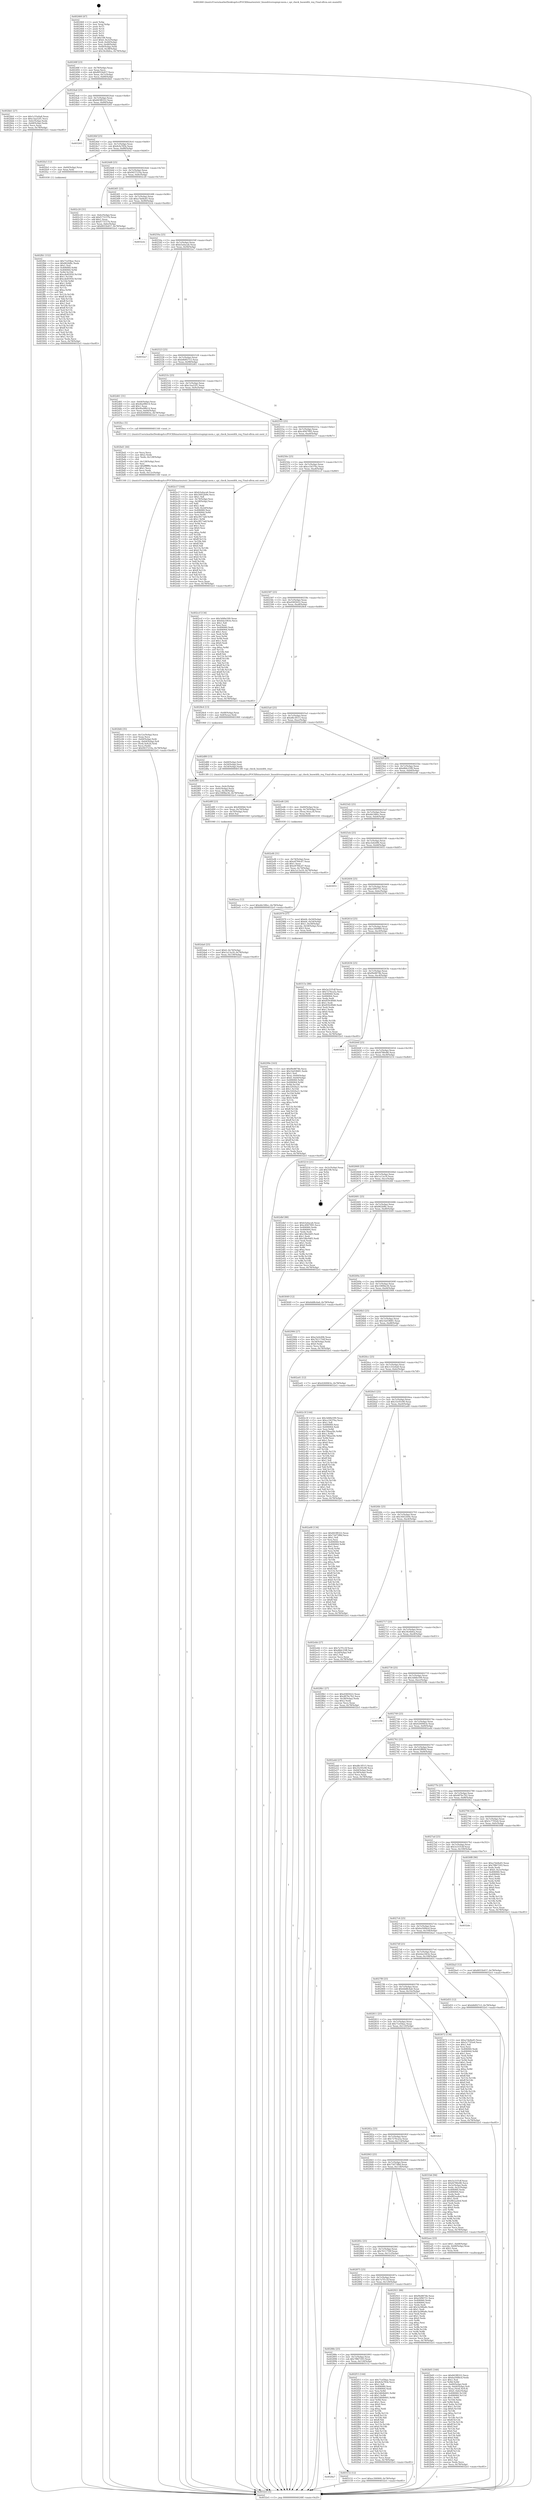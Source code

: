 digraph "0x402460" {
  label = "0x402460 (/mnt/c/Users/mathe/Desktop/tcc/POCII/binaries/extr_linuxdriversspispi-mem.c_spi_check_buswidth_req_Final-ollvm.out::main(0))"
  labelloc = "t"
  node[shape=record]

  Entry [label="",width=0.3,height=0.3,shape=circle,fillcolor=black,style=filled]
  "0x40248f" [label="{
     0x40248f [23]\l
     | [instrs]\l
     &nbsp;&nbsp;0x40248f \<+3\>: mov -0x78(%rbp),%eax\l
     &nbsp;&nbsp;0x402492 \<+2\>: mov %eax,%ecx\l
     &nbsp;&nbsp;0x402494 \<+6\>: sub $0x8055b457,%ecx\l
     &nbsp;&nbsp;0x40249a \<+3\>: mov %eax,-0x7c(%rbp)\l
     &nbsp;&nbsp;0x40249d \<+3\>: mov %ecx,-0x80(%rbp)\l
     &nbsp;&nbsp;0x4024a0 \<+6\>: je 0000000000402bb1 \<main+0x751\>\l
  }"]
  "0x402bb1" [label="{
     0x402bb1 [27]\l
     | [instrs]\l
     &nbsp;&nbsp;0x402bb1 \<+5\>: mov $0x1c55e0a8,%eax\l
     &nbsp;&nbsp;0x402bb6 \<+5\>: mov $0xc3aa52f1,%ecx\l
     &nbsp;&nbsp;0x402bbb \<+3\>: mov -0x6c(%rbp),%edx\l
     &nbsp;&nbsp;0x402bbe \<+3\>: cmp -0x68(%rbp),%edx\l
     &nbsp;&nbsp;0x402bc1 \<+3\>: cmovl %ecx,%eax\l
     &nbsp;&nbsp;0x402bc4 \<+3\>: mov %eax,-0x78(%rbp)\l
     &nbsp;&nbsp;0x402bc7 \<+5\>: jmp 00000000004032e5 \<main+0xe85\>\l
  }"]
  "0x4024a6" [label="{
     0x4024a6 [25]\l
     | [instrs]\l
     &nbsp;&nbsp;0x4024a6 \<+5\>: jmp 00000000004024ab \<main+0x4b\>\l
     &nbsp;&nbsp;0x4024ab \<+3\>: mov -0x7c(%rbp),%eax\l
     &nbsp;&nbsp;0x4024ae \<+5\>: sub $0x843f8322,%eax\l
     &nbsp;&nbsp;0x4024b3 \<+6\>: mov %eax,-0x84(%rbp)\l
     &nbsp;&nbsp;0x4024b9 \<+6\>: je 0000000000403265 \<main+0xe05\>\l
  }"]
  Exit [label="",width=0.3,height=0.3,shape=circle,fillcolor=black,style=filled,peripheries=2]
  "0x403265" [label="{
     0x403265\l
  }", style=dashed]
  "0x4024bf" [label="{
     0x4024bf [25]\l
     | [instrs]\l
     &nbsp;&nbsp;0x4024bf \<+5\>: jmp 00000000004024c4 \<main+0x64\>\l
     &nbsp;&nbsp;0x4024c4 \<+3\>: mov -0x7c(%rbp),%eax\l
     &nbsp;&nbsp;0x4024c7 \<+5\>: sub $0x8cfa785b,%eax\l
     &nbsp;&nbsp;0x4024cc \<+6\>: mov %eax,-0x88(%rbp)\l
     &nbsp;&nbsp;0x4024d2 \<+6\>: je 0000000000402fa5 \<main+0xb45\>\l
  }"]
  "0x4028a7" [label="{
     0x4028a7\l
  }", style=dashed]
  "0x402fa5" [label="{
     0x402fa5 [12]\l
     | [instrs]\l
     &nbsp;&nbsp;0x402fa5 \<+4\>: mov -0x60(%rbp),%rax\l
     &nbsp;&nbsp;0x402fa9 \<+3\>: mov %rax,%rdi\l
     &nbsp;&nbsp;0x402fac \<+5\>: call 0000000000401030 \<free@plt\>\l
     | [calls]\l
     &nbsp;&nbsp;0x401030 \{1\} (unknown)\l
  }"]
  "0x4024d8" [label="{
     0x4024d8 [25]\l
     | [instrs]\l
     &nbsp;&nbsp;0x4024d8 \<+5\>: jmp 00000000004024dd \<main+0x7d\>\l
     &nbsp;&nbsp;0x4024dd \<+3\>: mov -0x7c(%rbp),%eax\l
     &nbsp;&nbsp;0x4024e0 \<+5\>: sub $0x9437210a,%eax\l
     &nbsp;&nbsp;0x4024e5 \<+6\>: mov %eax,-0x8c(%rbp)\l
     &nbsp;&nbsp;0x4024eb \<+6\>: je 0000000000402c20 \<main+0x7c0\>\l
  }"]
  "0x403152" [label="{
     0x403152 [12]\l
     | [instrs]\l
     &nbsp;&nbsp;0x403152 \<+7\>: movl $0xec300909,-0x78(%rbp)\l
     &nbsp;&nbsp;0x403159 \<+5\>: jmp 00000000004032e5 \<main+0xe85\>\l
  }"]
  "0x402c20" [label="{
     0x402c20 [31]\l
     | [instrs]\l
     &nbsp;&nbsp;0x402c20 \<+3\>: mov -0x6c(%rbp),%eax\l
     &nbsp;&nbsp;0x402c23 \<+5\>: add $0xf173157b,%eax\l
     &nbsp;&nbsp;0x402c28 \<+3\>: add $0x1,%eax\l
     &nbsp;&nbsp;0x402c2b \<+5\>: sub $0xf173157b,%eax\l
     &nbsp;&nbsp;0x402c30 \<+3\>: mov %eax,-0x6c(%rbp)\l
     &nbsp;&nbsp;0x402c33 \<+7\>: movl $0x8055b457,-0x78(%rbp)\l
     &nbsp;&nbsp;0x402c3a \<+5\>: jmp 00000000004032e5 \<main+0xe85\>\l
  }"]
  "0x4024f1" [label="{
     0x4024f1 [25]\l
     | [instrs]\l
     &nbsp;&nbsp;0x4024f1 \<+5\>: jmp 00000000004024f6 \<main+0x96\>\l
     &nbsp;&nbsp;0x4024f6 \<+3\>: mov -0x7c(%rbp),%eax\l
     &nbsp;&nbsp;0x4024f9 \<+5\>: sub $0xa7de8a45,%eax\l
     &nbsp;&nbsp;0x4024fe \<+6\>: mov %eax,-0x90(%rbp)\l
     &nbsp;&nbsp;0x402504 \<+6\>: je 00000000004032cb \<main+0xe6b\>\l
  }"]
  "0x402fb1" [label="{
     0x402fb1 [152]\l
     | [instrs]\l
     &nbsp;&nbsp;0x402fb1 \<+5\>: mov $0x71ef3bac,%ecx\l
     &nbsp;&nbsp;0x402fb6 \<+5\>: mov $0x862bf8c,%edx\l
     &nbsp;&nbsp;0x402fbb \<+3\>: mov $0x1,%sil\l
     &nbsp;&nbsp;0x402fbe \<+8\>: mov 0x406060,%r8d\l
     &nbsp;&nbsp;0x402fc6 \<+8\>: mov 0x406064,%r9d\l
     &nbsp;&nbsp;0x402fce \<+3\>: mov %r8d,%r10d\l
     &nbsp;&nbsp;0x402fd1 \<+7\>: sub $0xcde85950,%r10d\l
     &nbsp;&nbsp;0x402fd8 \<+4\>: sub $0x1,%r10d\l
     &nbsp;&nbsp;0x402fdc \<+7\>: add $0xcde85950,%r10d\l
     &nbsp;&nbsp;0x402fe3 \<+4\>: imul %r10d,%r8d\l
     &nbsp;&nbsp;0x402fe7 \<+4\>: and $0x1,%r8d\l
     &nbsp;&nbsp;0x402feb \<+4\>: cmp $0x0,%r8d\l
     &nbsp;&nbsp;0x402fef \<+4\>: sete %r11b\l
     &nbsp;&nbsp;0x402ff3 \<+4\>: cmp $0xa,%r9d\l
     &nbsp;&nbsp;0x402ff7 \<+3\>: setl %bl\l
     &nbsp;&nbsp;0x402ffa \<+3\>: mov %r11b,%r14b\l
     &nbsp;&nbsp;0x402ffd \<+4\>: xor $0xff,%r14b\l
     &nbsp;&nbsp;0x403001 \<+3\>: mov %bl,%r15b\l
     &nbsp;&nbsp;0x403004 \<+4\>: xor $0xff,%r15b\l
     &nbsp;&nbsp;0x403008 \<+4\>: xor $0x1,%sil\l
     &nbsp;&nbsp;0x40300c \<+3\>: mov %r14b,%r12b\l
     &nbsp;&nbsp;0x40300f \<+4\>: and $0xff,%r12b\l
     &nbsp;&nbsp;0x403013 \<+3\>: and %sil,%r11b\l
     &nbsp;&nbsp;0x403016 \<+3\>: mov %r15b,%r13b\l
     &nbsp;&nbsp;0x403019 \<+4\>: and $0xff,%r13b\l
     &nbsp;&nbsp;0x40301d \<+3\>: and %sil,%bl\l
     &nbsp;&nbsp;0x403020 \<+3\>: or %r11b,%r12b\l
     &nbsp;&nbsp;0x403023 \<+3\>: or %bl,%r13b\l
     &nbsp;&nbsp;0x403026 \<+3\>: xor %r13b,%r12b\l
     &nbsp;&nbsp;0x403029 \<+3\>: or %r15b,%r14b\l
     &nbsp;&nbsp;0x40302c \<+4\>: xor $0xff,%r14b\l
     &nbsp;&nbsp;0x403030 \<+4\>: or $0x1,%sil\l
     &nbsp;&nbsp;0x403034 \<+3\>: and %sil,%r14b\l
     &nbsp;&nbsp;0x403037 \<+3\>: or %r14b,%r12b\l
     &nbsp;&nbsp;0x40303a \<+4\>: test $0x1,%r12b\l
     &nbsp;&nbsp;0x40303e \<+3\>: cmovne %edx,%ecx\l
     &nbsp;&nbsp;0x403041 \<+3\>: mov %ecx,-0x78(%rbp)\l
     &nbsp;&nbsp;0x403044 \<+5\>: jmp 00000000004032e5 \<main+0xe85\>\l
  }"]
  "0x4032cb" [label="{
     0x4032cb\l
  }", style=dashed]
  "0x40250a" [label="{
     0x40250a [25]\l
     | [instrs]\l
     &nbsp;&nbsp;0x40250a \<+5\>: jmp 000000000040250f \<main+0xaf\>\l
     &nbsp;&nbsp;0x40250f \<+3\>: mov -0x7c(%rbp),%eax\l
     &nbsp;&nbsp;0x402512 \<+5\>: sub $0xb3a4aca6,%eax\l
     &nbsp;&nbsp;0x402517 \<+6\>: mov %eax,-0x94(%rbp)\l
     &nbsp;&nbsp;0x40251d \<+6\>: je 00000000004032a7 \<main+0xe47\>\l
  }"]
  "0x40288e" [label="{
     0x40288e [25]\l
     | [instrs]\l
     &nbsp;&nbsp;0x40288e \<+5\>: jmp 0000000000402893 \<main+0x433\>\l
     &nbsp;&nbsp;0x402893 \<+3\>: mov -0x7c(%rbp),%eax\l
     &nbsp;&nbsp;0x402896 \<+5\>: sub $0x7f867293,%eax\l
     &nbsp;&nbsp;0x40289b \<+6\>: mov %eax,-0x124(%rbp)\l
     &nbsp;&nbsp;0x4028a1 \<+6\>: je 0000000000403152 \<main+0xcf2\>\l
  }"]
  "0x4032a7" [label="{
     0x4032a7\l
  }", style=dashed]
  "0x402523" [label="{
     0x402523 [25]\l
     | [instrs]\l
     &nbsp;&nbsp;0x402523 \<+5\>: jmp 0000000000402528 \<main+0xc8\>\l
     &nbsp;&nbsp;0x402528 \<+3\>: mov -0x7c(%rbp),%eax\l
     &nbsp;&nbsp;0x40252b \<+5\>: sub $0xb8d927c5,%eax\l
     &nbsp;&nbsp;0x402530 \<+6\>: mov %eax,-0x98(%rbp)\l
     &nbsp;&nbsp;0x402536 \<+6\>: je 0000000000402d61 \<main+0x901\>\l
  }"]
  "0x402f15" [label="{
     0x402f15 [144]\l
     | [instrs]\l
     &nbsp;&nbsp;0x402f15 \<+5\>: mov $0x71ef3bac,%eax\l
     &nbsp;&nbsp;0x402f1a \<+5\>: mov $0x8cfa785b,%ecx\l
     &nbsp;&nbsp;0x402f1f \<+2\>: mov $0x1,%dl\l
     &nbsp;&nbsp;0x402f21 \<+7\>: mov 0x406060,%esi\l
     &nbsp;&nbsp;0x402f28 \<+7\>: mov 0x406064,%edi\l
     &nbsp;&nbsp;0x402f2f \<+3\>: mov %esi,%r8d\l
     &nbsp;&nbsp;0x402f32 \<+7\>: add $0x5d64b601,%r8d\l
     &nbsp;&nbsp;0x402f39 \<+4\>: sub $0x1,%r8d\l
     &nbsp;&nbsp;0x402f3d \<+7\>: sub $0x5d64b601,%r8d\l
     &nbsp;&nbsp;0x402f44 \<+4\>: imul %r8d,%esi\l
     &nbsp;&nbsp;0x402f48 \<+3\>: and $0x1,%esi\l
     &nbsp;&nbsp;0x402f4b \<+3\>: cmp $0x0,%esi\l
     &nbsp;&nbsp;0x402f4e \<+4\>: sete %r9b\l
     &nbsp;&nbsp;0x402f52 \<+3\>: cmp $0xa,%edi\l
     &nbsp;&nbsp;0x402f55 \<+4\>: setl %r10b\l
     &nbsp;&nbsp;0x402f59 \<+3\>: mov %r9b,%r11b\l
     &nbsp;&nbsp;0x402f5c \<+4\>: xor $0xff,%r11b\l
     &nbsp;&nbsp;0x402f60 \<+3\>: mov %r10b,%bl\l
     &nbsp;&nbsp;0x402f63 \<+3\>: xor $0xff,%bl\l
     &nbsp;&nbsp;0x402f66 \<+3\>: xor $0x0,%dl\l
     &nbsp;&nbsp;0x402f69 \<+3\>: mov %r11b,%r14b\l
     &nbsp;&nbsp;0x402f6c \<+4\>: and $0x0,%r14b\l
     &nbsp;&nbsp;0x402f70 \<+3\>: and %dl,%r9b\l
     &nbsp;&nbsp;0x402f73 \<+3\>: mov %bl,%r15b\l
     &nbsp;&nbsp;0x402f76 \<+4\>: and $0x0,%r15b\l
     &nbsp;&nbsp;0x402f7a \<+3\>: and %dl,%r10b\l
     &nbsp;&nbsp;0x402f7d \<+3\>: or %r9b,%r14b\l
     &nbsp;&nbsp;0x402f80 \<+3\>: or %r10b,%r15b\l
     &nbsp;&nbsp;0x402f83 \<+3\>: xor %r15b,%r14b\l
     &nbsp;&nbsp;0x402f86 \<+3\>: or %bl,%r11b\l
     &nbsp;&nbsp;0x402f89 \<+4\>: xor $0xff,%r11b\l
     &nbsp;&nbsp;0x402f8d \<+3\>: or $0x0,%dl\l
     &nbsp;&nbsp;0x402f90 \<+3\>: and %dl,%r11b\l
     &nbsp;&nbsp;0x402f93 \<+3\>: or %r11b,%r14b\l
     &nbsp;&nbsp;0x402f96 \<+4\>: test $0x1,%r14b\l
     &nbsp;&nbsp;0x402f9a \<+3\>: cmovne %ecx,%eax\l
     &nbsp;&nbsp;0x402f9d \<+3\>: mov %eax,-0x78(%rbp)\l
     &nbsp;&nbsp;0x402fa0 \<+5\>: jmp 00000000004032e5 \<main+0xe85\>\l
  }"]
  "0x402d61" [label="{
     0x402d61 [31]\l
     | [instrs]\l
     &nbsp;&nbsp;0x402d61 \<+3\>: mov -0x64(%rbp),%eax\l
     &nbsp;&nbsp;0x402d64 \<+5\>: sub $0x4ba98b14,%eax\l
     &nbsp;&nbsp;0x402d69 \<+3\>: add $0x1,%eax\l
     &nbsp;&nbsp;0x402d6c \<+5\>: add $0x4ba98b14,%eax\l
     &nbsp;&nbsp;0x402d71 \<+3\>: mov %eax,-0x64(%rbp)\l
     &nbsp;&nbsp;0x402d74 \<+7\>: movl $0x4260063e,-0x78(%rbp)\l
     &nbsp;&nbsp;0x402d7b \<+5\>: jmp 00000000004032e5 \<main+0xe85\>\l
  }"]
  "0x40253c" [label="{
     0x40253c [25]\l
     | [instrs]\l
     &nbsp;&nbsp;0x40253c \<+5\>: jmp 0000000000402541 \<main+0xe1\>\l
     &nbsp;&nbsp;0x402541 \<+3\>: mov -0x7c(%rbp),%eax\l
     &nbsp;&nbsp;0x402544 \<+5\>: sub $0xc3aa52f1,%eax\l
     &nbsp;&nbsp;0x402549 \<+6\>: mov %eax,-0x9c(%rbp)\l
     &nbsp;&nbsp;0x40254f \<+6\>: je 0000000000402bcc \<main+0x76c\>\l
  }"]
  "0x402eea" [label="{
     0x402eea [12]\l
     | [instrs]\l
     &nbsp;&nbsp;0x402eea \<+7\>: movl $0xddc58fec,-0x78(%rbp)\l
     &nbsp;&nbsp;0x402ef1 \<+5\>: jmp 00000000004032e5 \<main+0xe85\>\l
  }"]
  "0x402bcc" [label="{
     0x402bcc [5]\l
     | [instrs]\l
     &nbsp;&nbsp;0x402bcc \<+5\>: call 0000000000401160 \<next_i\>\l
     | [calls]\l
     &nbsp;&nbsp;0x401160 \{1\} (/mnt/c/Users/mathe/Desktop/tcc/POCII/binaries/extr_linuxdriversspispi-mem.c_spi_check_buswidth_req_Final-ollvm.out::next_i)\l
  }"]
  "0x402555" [label="{
     0x402555 [25]\l
     | [instrs]\l
     &nbsp;&nbsp;0x402555 \<+5\>: jmp 000000000040255a \<main+0xfa\>\l
     &nbsp;&nbsp;0x40255a \<+3\>: mov -0x7c(%rbp),%eax\l
     &nbsp;&nbsp;0x40255d \<+5\>: sub $0xc4947995,%eax\l
     &nbsp;&nbsp;0x402562 \<+6\>: mov %eax,-0xa0(%rbp)\l
     &nbsp;&nbsp;0x402568 \<+6\>: je 0000000000402e17 \<main+0x9b7\>\l
  }"]
  "0x402da6" [label="{
     0x402da6 [25]\l
     | [instrs]\l
     &nbsp;&nbsp;0x402da6 \<+7\>: movl $0x0,-0x74(%rbp)\l
     &nbsp;&nbsp;0x402dad \<+7\>: movl $0x1a13a18,-0x78(%rbp)\l
     &nbsp;&nbsp;0x402db4 \<+6\>: mov %eax,-0x130(%rbp)\l
     &nbsp;&nbsp;0x402dba \<+5\>: jmp 00000000004032e5 \<main+0xe85\>\l
  }"]
  "0x402e17" [label="{
     0x402e17 [164]\l
     | [instrs]\l
     &nbsp;&nbsp;0x402e17 \<+5\>: mov $0xb3a4aca6,%eax\l
     &nbsp;&nbsp;0x402e1c \<+5\>: mov $0x34452b9e,%ecx\l
     &nbsp;&nbsp;0x402e21 \<+2\>: mov $0x1,%dl\l
     &nbsp;&nbsp;0x402e23 \<+3\>: mov -0x74(%rbp),%esi\l
     &nbsp;&nbsp;0x402e26 \<+3\>: cmp -0x58(%rbp),%esi\l
     &nbsp;&nbsp;0x402e29 \<+4\>: setl %dil\l
     &nbsp;&nbsp;0x402e2d \<+4\>: and $0x1,%dil\l
     &nbsp;&nbsp;0x402e31 \<+4\>: mov %dil,-0x2d(%rbp)\l
     &nbsp;&nbsp;0x402e35 \<+7\>: mov 0x406060,%esi\l
     &nbsp;&nbsp;0x402e3c \<+8\>: mov 0x406064,%r8d\l
     &nbsp;&nbsp;0x402e44 \<+3\>: mov %esi,%r9d\l
     &nbsp;&nbsp;0x402e47 \<+7\>: add $0xc9f17a6f,%r9d\l
     &nbsp;&nbsp;0x402e4e \<+4\>: sub $0x1,%r9d\l
     &nbsp;&nbsp;0x402e52 \<+7\>: sub $0xc9f17a6f,%r9d\l
     &nbsp;&nbsp;0x402e59 \<+4\>: imul %r9d,%esi\l
     &nbsp;&nbsp;0x402e5d \<+3\>: and $0x1,%esi\l
     &nbsp;&nbsp;0x402e60 \<+3\>: cmp $0x0,%esi\l
     &nbsp;&nbsp;0x402e63 \<+4\>: sete %dil\l
     &nbsp;&nbsp;0x402e67 \<+4\>: cmp $0xa,%r8d\l
     &nbsp;&nbsp;0x402e6b \<+4\>: setl %r10b\l
     &nbsp;&nbsp;0x402e6f \<+3\>: mov %dil,%r11b\l
     &nbsp;&nbsp;0x402e72 \<+4\>: xor $0xff,%r11b\l
     &nbsp;&nbsp;0x402e76 \<+3\>: mov %r10b,%bl\l
     &nbsp;&nbsp;0x402e79 \<+3\>: xor $0xff,%bl\l
     &nbsp;&nbsp;0x402e7c \<+3\>: xor $0x0,%dl\l
     &nbsp;&nbsp;0x402e7f \<+3\>: mov %r11b,%r14b\l
     &nbsp;&nbsp;0x402e82 \<+4\>: and $0x0,%r14b\l
     &nbsp;&nbsp;0x402e86 \<+3\>: and %dl,%dil\l
     &nbsp;&nbsp;0x402e89 \<+3\>: mov %bl,%r15b\l
     &nbsp;&nbsp;0x402e8c \<+4\>: and $0x0,%r15b\l
     &nbsp;&nbsp;0x402e90 \<+3\>: and %dl,%r10b\l
     &nbsp;&nbsp;0x402e93 \<+3\>: or %dil,%r14b\l
     &nbsp;&nbsp;0x402e96 \<+3\>: or %r10b,%r15b\l
     &nbsp;&nbsp;0x402e99 \<+3\>: xor %r15b,%r14b\l
     &nbsp;&nbsp;0x402e9c \<+3\>: or %bl,%r11b\l
     &nbsp;&nbsp;0x402e9f \<+4\>: xor $0xff,%r11b\l
     &nbsp;&nbsp;0x402ea3 \<+3\>: or $0x0,%dl\l
     &nbsp;&nbsp;0x402ea6 \<+3\>: and %dl,%r11b\l
     &nbsp;&nbsp;0x402ea9 \<+3\>: or %r11b,%r14b\l
     &nbsp;&nbsp;0x402eac \<+4\>: test $0x1,%r14b\l
     &nbsp;&nbsp;0x402eb0 \<+3\>: cmovne %ecx,%eax\l
     &nbsp;&nbsp;0x402eb3 \<+3\>: mov %eax,-0x78(%rbp)\l
     &nbsp;&nbsp;0x402eb6 \<+5\>: jmp 00000000004032e5 \<main+0xe85\>\l
  }"]
  "0x40256e" [label="{
     0x40256e [25]\l
     | [instrs]\l
     &nbsp;&nbsp;0x40256e \<+5\>: jmp 0000000000402573 \<main+0x113\>\l
     &nbsp;&nbsp;0x402573 \<+3\>: mov -0x7c(%rbp),%eax\l
     &nbsp;&nbsp;0x402576 \<+5\>: sub $0xcc54376a,%eax\l
     &nbsp;&nbsp;0x40257b \<+6\>: mov %eax,-0xa4(%rbp)\l
     &nbsp;&nbsp;0x402581 \<+6\>: je 0000000000402ccf \<main+0x86f\>\l
  }"]
  "0x402d8f" [label="{
     0x402d8f [23]\l
     | [instrs]\l
     &nbsp;&nbsp;0x402d8f \<+10\>: movabs $0x4040b6,%rdi\l
     &nbsp;&nbsp;0x402d99 \<+3\>: mov %eax,-0x70(%rbp)\l
     &nbsp;&nbsp;0x402d9c \<+3\>: mov -0x70(%rbp),%esi\l
     &nbsp;&nbsp;0x402d9f \<+2\>: mov $0x0,%al\l
     &nbsp;&nbsp;0x402da1 \<+5\>: call 0000000000401040 \<printf@plt\>\l
     | [calls]\l
     &nbsp;&nbsp;0x401040 \{1\} (unknown)\l
  }"]
  "0x402ccf" [label="{
     0x402ccf [134]\l
     | [instrs]\l
     &nbsp;&nbsp;0x402ccf \<+5\>: mov $0x3d48e599,%eax\l
     &nbsp;&nbsp;0x402cd4 \<+5\>: mov $0x6da1063e,%ecx\l
     &nbsp;&nbsp;0x402cd9 \<+2\>: mov $0x1,%dl\l
     &nbsp;&nbsp;0x402cdb \<+2\>: xor %esi,%esi\l
     &nbsp;&nbsp;0x402cdd \<+7\>: mov 0x406060,%edi\l
     &nbsp;&nbsp;0x402ce4 \<+8\>: mov 0x406064,%r8d\l
     &nbsp;&nbsp;0x402cec \<+3\>: sub $0x1,%esi\l
     &nbsp;&nbsp;0x402cef \<+3\>: mov %edi,%r9d\l
     &nbsp;&nbsp;0x402cf2 \<+3\>: add %esi,%r9d\l
     &nbsp;&nbsp;0x402cf5 \<+4\>: imul %r9d,%edi\l
     &nbsp;&nbsp;0x402cf9 \<+3\>: and $0x1,%edi\l
     &nbsp;&nbsp;0x402cfc \<+3\>: cmp $0x0,%edi\l
     &nbsp;&nbsp;0x402cff \<+4\>: sete %r10b\l
     &nbsp;&nbsp;0x402d03 \<+4\>: cmp $0xa,%r8d\l
     &nbsp;&nbsp;0x402d07 \<+4\>: setl %r11b\l
     &nbsp;&nbsp;0x402d0b \<+3\>: mov %r10b,%bl\l
     &nbsp;&nbsp;0x402d0e \<+3\>: xor $0xff,%bl\l
     &nbsp;&nbsp;0x402d11 \<+3\>: mov %r11b,%r14b\l
     &nbsp;&nbsp;0x402d14 \<+4\>: xor $0xff,%r14b\l
     &nbsp;&nbsp;0x402d18 \<+3\>: xor $0x1,%dl\l
     &nbsp;&nbsp;0x402d1b \<+3\>: mov %bl,%r15b\l
     &nbsp;&nbsp;0x402d1e \<+4\>: and $0xff,%r15b\l
     &nbsp;&nbsp;0x402d22 \<+3\>: and %dl,%r10b\l
     &nbsp;&nbsp;0x402d25 \<+3\>: mov %r14b,%r12b\l
     &nbsp;&nbsp;0x402d28 \<+4\>: and $0xff,%r12b\l
     &nbsp;&nbsp;0x402d2c \<+3\>: and %dl,%r11b\l
     &nbsp;&nbsp;0x402d2f \<+3\>: or %r10b,%r15b\l
     &nbsp;&nbsp;0x402d32 \<+3\>: or %r11b,%r12b\l
     &nbsp;&nbsp;0x402d35 \<+3\>: xor %r12b,%r15b\l
     &nbsp;&nbsp;0x402d38 \<+3\>: or %r14b,%bl\l
     &nbsp;&nbsp;0x402d3b \<+3\>: xor $0xff,%bl\l
     &nbsp;&nbsp;0x402d3e \<+3\>: or $0x1,%dl\l
     &nbsp;&nbsp;0x402d41 \<+2\>: and %dl,%bl\l
     &nbsp;&nbsp;0x402d43 \<+3\>: or %bl,%r15b\l
     &nbsp;&nbsp;0x402d46 \<+4\>: test $0x1,%r15b\l
     &nbsp;&nbsp;0x402d4a \<+3\>: cmovne %ecx,%eax\l
     &nbsp;&nbsp;0x402d4d \<+3\>: mov %eax,-0x78(%rbp)\l
     &nbsp;&nbsp;0x402d50 \<+5\>: jmp 00000000004032e5 \<main+0xe85\>\l
  }"]
  "0x402587" [label="{
     0x402587 [25]\l
     | [instrs]\l
     &nbsp;&nbsp;0x402587 \<+5\>: jmp 000000000040258c \<main+0x12c\>\l
     &nbsp;&nbsp;0x40258c \<+3\>: mov -0x7c(%rbp),%eax\l
     &nbsp;&nbsp;0x40258f \<+5\>: sub $0xd36f2622,%eax\l
     &nbsp;&nbsp;0x402594 \<+6\>: mov %eax,-0xa8(%rbp)\l
     &nbsp;&nbsp;0x40259a \<+6\>: je 00000000004028e4 \<main+0x484\>\l
  }"]
  "0x402bfd" [label="{
     0x402bfd [35]\l
     | [instrs]\l
     &nbsp;&nbsp;0x402bfd \<+6\>: mov -0x12c(%rbp),%ecx\l
     &nbsp;&nbsp;0x402c03 \<+3\>: imul %eax,%ecx\l
     &nbsp;&nbsp;0x402c06 \<+4\>: mov -0x60(%rbp),%rdi\l
     &nbsp;&nbsp;0x402c0a \<+4\>: movslq -0x64(%rbp),%r8\l
     &nbsp;&nbsp;0x402c0e \<+4\>: mov (%rdi,%r8,8),%rdi\l
     &nbsp;&nbsp;0x402c12 \<+2\>: mov %ecx,(%rdi)\l
     &nbsp;&nbsp;0x402c14 \<+7\>: movl $0x9437210a,-0x78(%rbp)\l
     &nbsp;&nbsp;0x402c1b \<+5\>: jmp 00000000004032e5 \<main+0xe85\>\l
  }"]
  "0x4028e4" [label="{
     0x4028e4 [13]\l
     | [instrs]\l
     &nbsp;&nbsp;0x4028e4 \<+4\>: mov -0x48(%rbp),%rax\l
     &nbsp;&nbsp;0x4028e8 \<+4\>: mov 0x8(%rax),%rdi\l
     &nbsp;&nbsp;0x4028ec \<+5\>: call 0000000000401060 \<atoi@plt\>\l
     | [calls]\l
     &nbsp;&nbsp;0x401060 \{1\} (unknown)\l
  }"]
  "0x4025a0" [label="{
     0x4025a0 [25]\l
     | [instrs]\l
     &nbsp;&nbsp;0x4025a0 \<+5\>: jmp 00000000004025a5 \<main+0x145\>\l
     &nbsp;&nbsp;0x4025a5 \<+3\>: mov -0x7c(%rbp),%eax\l
     &nbsp;&nbsp;0x4025a8 \<+5\>: sub $0xd8c3f515,%eax\l
     &nbsp;&nbsp;0x4025ad \<+6\>: mov %eax,-0xac(%rbp)\l
     &nbsp;&nbsp;0x4025b3 \<+6\>: je 0000000000402d80 \<main+0x920\>\l
  }"]
  "0x402bd1" [label="{
     0x402bd1 [44]\l
     | [instrs]\l
     &nbsp;&nbsp;0x402bd1 \<+2\>: xor %ecx,%ecx\l
     &nbsp;&nbsp;0x402bd3 \<+5\>: mov $0x2,%edx\l
     &nbsp;&nbsp;0x402bd8 \<+6\>: mov %edx,-0x128(%rbp)\l
     &nbsp;&nbsp;0x402bde \<+1\>: cltd\l
     &nbsp;&nbsp;0x402bdf \<+6\>: mov -0x128(%rbp),%esi\l
     &nbsp;&nbsp;0x402be5 \<+2\>: idiv %esi\l
     &nbsp;&nbsp;0x402be7 \<+6\>: imul $0xfffffffe,%edx,%edx\l
     &nbsp;&nbsp;0x402bed \<+3\>: sub $0x1,%ecx\l
     &nbsp;&nbsp;0x402bf0 \<+2\>: sub %ecx,%edx\l
     &nbsp;&nbsp;0x402bf2 \<+6\>: mov %edx,-0x12c(%rbp)\l
     &nbsp;&nbsp;0x402bf8 \<+5\>: call 0000000000401160 \<next_i\>\l
     | [calls]\l
     &nbsp;&nbsp;0x401160 \{1\} (/mnt/c/Users/mathe/Desktop/tcc/POCII/binaries/extr_linuxdriversspispi-mem.c_spi_check_buswidth_req_Final-ollvm.out::next_i)\l
  }"]
  "0x402d80" [label="{
     0x402d80 [15]\l
     | [instrs]\l
     &nbsp;&nbsp;0x402d80 \<+4\>: mov -0x60(%rbp),%rdi\l
     &nbsp;&nbsp;0x402d84 \<+3\>: mov -0x50(%rbp),%esi\l
     &nbsp;&nbsp;0x402d87 \<+3\>: mov -0x54(%rbp),%edx\l
     &nbsp;&nbsp;0x402d8a \<+5\>: call 00000000004013f0 \<spi_check_buswidth_req\>\l
     | [calls]\l
     &nbsp;&nbsp;0x4013f0 \{1\} (/mnt/c/Users/mathe/Desktop/tcc/POCII/binaries/extr_linuxdriversspispi-mem.c_spi_check_buswidth_req_Final-ollvm.out::spi_check_buswidth_req)\l
  }"]
  "0x4025b9" [label="{
     0x4025b9 [25]\l
     | [instrs]\l
     &nbsp;&nbsp;0x4025b9 \<+5\>: jmp 00000000004025be \<main+0x15e\>\l
     &nbsp;&nbsp;0x4025be \<+3\>: mov -0x7c(%rbp),%eax\l
     &nbsp;&nbsp;0x4025c1 \<+5\>: sub $0xd8dc25f8,%eax\l
     &nbsp;&nbsp;0x4025c6 \<+6\>: mov %eax,-0xb0(%rbp)\l
     &nbsp;&nbsp;0x4025cc \<+6\>: je 0000000000402ed6 \<main+0xa76\>\l
  }"]
  "0x402b05" [label="{
     0x402b05 [160]\l
     | [instrs]\l
     &nbsp;&nbsp;0x402b05 \<+5\>: mov $0x843f8322,%ecx\l
     &nbsp;&nbsp;0x402b0a \<+5\>: mov $0x6a500bcd,%edx\l
     &nbsp;&nbsp;0x402b0f \<+3\>: mov $0x1,%sil\l
     &nbsp;&nbsp;0x402b12 \<+3\>: xor %r8d,%r8d\l
     &nbsp;&nbsp;0x402b15 \<+4\>: mov -0x60(%rbp),%rdi\l
     &nbsp;&nbsp;0x402b19 \<+4\>: movslq -0x64(%rbp),%r9\l
     &nbsp;&nbsp;0x402b1d \<+4\>: mov %rax,(%rdi,%r9,8)\l
     &nbsp;&nbsp;0x402b21 \<+7\>: movl $0x0,-0x6c(%rbp)\l
     &nbsp;&nbsp;0x402b28 \<+8\>: mov 0x406060,%r10d\l
     &nbsp;&nbsp;0x402b30 \<+8\>: mov 0x406064,%r11d\l
     &nbsp;&nbsp;0x402b38 \<+4\>: sub $0x1,%r8d\l
     &nbsp;&nbsp;0x402b3c \<+3\>: mov %r10d,%ebx\l
     &nbsp;&nbsp;0x402b3f \<+3\>: add %r8d,%ebx\l
     &nbsp;&nbsp;0x402b42 \<+4\>: imul %ebx,%r10d\l
     &nbsp;&nbsp;0x402b46 \<+4\>: and $0x1,%r10d\l
     &nbsp;&nbsp;0x402b4a \<+4\>: cmp $0x0,%r10d\l
     &nbsp;&nbsp;0x402b4e \<+4\>: sete %r14b\l
     &nbsp;&nbsp;0x402b52 \<+4\>: cmp $0xa,%r11d\l
     &nbsp;&nbsp;0x402b56 \<+4\>: setl %r15b\l
     &nbsp;&nbsp;0x402b5a \<+3\>: mov %r14b,%r12b\l
     &nbsp;&nbsp;0x402b5d \<+4\>: xor $0xff,%r12b\l
     &nbsp;&nbsp;0x402b61 \<+3\>: mov %r15b,%r13b\l
     &nbsp;&nbsp;0x402b64 \<+4\>: xor $0xff,%r13b\l
     &nbsp;&nbsp;0x402b68 \<+4\>: xor $0x0,%sil\l
     &nbsp;&nbsp;0x402b6c \<+3\>: mov %r12b,%al\l
     &nbsp;&nbsp;0x402b6f \<+2\>: and $0x0,%al\l
     &nbsp;&nbsp;0x402b71 \<+3\>: and %sil,%r14b\l
     &nbsp;&nbsp;0x402b74 \<+3\>: mov %r13b,%dil\l
     &nbsp;&nbsp;0x402b77 \<+4\>: and $0x0,%dil\l
     &nbsp;&nbsp;0x402b7b \<+3\>: and %sil,%r15b\l
     &nbsp;&nbsp;0x402b7e \<+3\>: or %r14b,%al\l
     &nbsp;&nbsp;0x402b81 \<+3\>: or %r15b,%dil\l
     &nbsp;&nbsp;0x402b84 \<+3\>: xor %dil,%al\l
     &nbsp;&nbsp;0x402b87 \<+3\>: or %r13b,%r12b\l
     &nbsp;&nbsp;0x402b8a \<+4\>: xor $0xff,%r12b\l
     &nbsp;&nbsp;0x402b8e \<+4\>: or $0x0,%sil\l
     &nbsp;&nbsp;0x402b92 \<+3\>: and %sil,%r12b\l
     &nbsp;&nbsp;0x402b95 \<+3\>: or %r12b,%al\l
     &nbsp;&nbsp;0x402b98 \<+2\>: test $0x1,%al\l
     &nbsp;&nbsp;0x402b9a \<+3\>: cmovne %edx,%ecx\l
     &nbsp;&nbsp;0x402b9d \<+3\>: mov %ecx,-0x78(%rbp)\l
     &nbsp;&nbsp;0x402ba0 \<+5\>: jmp 00000000004032e5 \<main+0xe85\>\l
  }"]
  "0x402ed6" [label="{
     0x402ed6 [20]\l
     | [instrs]\l
     &nbsp;&nbsp;0x402ed6 \<+4\>: mov -0x60(%rbp),%rax\l
     &nbsp;&nbsp;0x402eda \<+4\>: movslq -0x74(%rbp),%rcx\l
     &nbsp;&nbsp;0x402ede \<+4\>: mov (%rax,%rcx,8),%rax\l
     &nbsp;&nbsp;0x402ee2 \<+3\>: mov %rax,%rdi\l
     &nbsp;&nbsp;0x402ee5 \<+5\>: call 0000000000401030 \<free@plt\>\l
     | [calls]\l
     &nbsp;&nbsp;0x401030 \{1\} (unknown)\l
  }"]
  "0x4025d2" [label="{
     0x4025d2 [25]\l
     | [instrs]\l
     &nbsp;&nbsp;0x4025d2 \<+5\>: jmp 00000000004025d7 \<main+0x177\>\l
     &nbsp;&nbsp;0x4025d7 \<+3\>: mov -0x7c(%rbp),%eax\l
     &nbsp;&nbsp;0x4025da \<+5\>: sub $0xddc58fec,%eax\l
     &nbsp;&nbsp;0x4025df \<+6\>: mov %eax,-0xb4(%rbp)\l
     &nbsp;&nbsp;0x4025e5 \<+6\>: je 0000000000402ef6 \<main+0xa96\>\l
  }"]
  "0x40299e" [label="{
     0x40299e [163]\l
     | [instrs]\l
     &nbsp;&nbsp;0x40299e \<+5\>: mov $0xf9e8874b,%ecx\l
     &nbsp;&nbsp;0x4029a3 \<+5\>: mov $0x1bd18681,%edx\l
     &nbsp;&nbsp;0x4029a8 \<+3\>: mov $0x1,%sil\l
     &nbsp;&nbsp;0x4029ab \<+4\>: mov %rax,-0x60(%rbp)\l
     &nbsp;&nbsp;0x4029af \<+7\>: movl $0x0,-0x64(%rbp)\l
     &nbsp;&nbsp;0x4029b6 \<+8\>: mov 0x406060,%r8d\l
     &nbsp;&nbsp;0x4029be \<+8\>: mov 0x406064,%r9d\l
     &nbsp;&nbsp;0x4029c6 \<+3\>: mov %r8d,%r10d\l
     &nbsp;&nbsp;0x4029c9 \<+7\>: add $0x3202fa21,%r10d\l
     &nbsp;&nbsp;0x4029d0 \<+4\>: sub $0x1,%r10d\l
     &nbsp;&nbsp;0x4029d4 \<+7\>: sub $0x3202fa21,%r10d\l
     &nbsp;&nbsp;0x4029db \<+4\>: imul %r10d,%r8d\l
     &nbsp;&nbsp;0x4029df \<+4\>: and $0x1,%r8d\l
     &nbsp;&nbsp;0x4029e3 \<+4\>: cmp $0x0,%r8d\l
     &nbsp;&nbsp;0x4029e7 \<+4\>: sete %r11b\l
     &nbsp;&nbsp;0x4029eb \<+4\>: cmp $0xa,%r9d\l
     &nbsp;&nbsp;0x4029ef \<+3\>: setl %bl\l
     &nbsp;&nbsp;0x4029f2 \<+3\>: mov %r11b,%r14b\l
     &nbsp;&nbsp;0x4029f5 \<+4\>: xor $0xff,%r14b\l
     &nbsp;&nbsp;0x4029f9 \<+3\>: mov %bl,%r15b\l
     &nbsp;&nbsp;0x4029fc \<+4\>: xor $0xff,%r15b\l
     &nbsp;&nbsp;0x402a00 \<+4\>: xor $0x1,%sil\l
     &nbsp;&nbsp;0x402a04 \<+3\>: mov %r14b,%r12b\l
     &nbsp;&nbsp;0x402a07 \<+4\>: and $0xff,%r12b\l
     &nbsp;&nbsp;0x402a0b \<+3\>: and %sil,%r11b\l
     &nbsp;&nbsp;0x402a0e \<+3\>: mov %r15b,%r13b\l
     &nbsp;&nbsp;0x402a11 \<+4\>: and $0xff,%r13b\l
     &nbsp;&nbsp;0x402a15 \<+3\>: and %sil,%bl\l
     &nbsp;&nbsp;0x402a18 \<+3\>: or %r11b,%r12b\l
     &nbsp;&nbsp;0x402a1b \<+3\>: or %bl,%r13b\l
     &nbsp;&nbsp;0x402a1e \<+3\>: xor %r13b,%r12b\l
     &nbsp;&nbsp;0x402a21 \<+3\>: or %r15b,%r14b\l
     &nbsp;&nbsp;0x402a24 \<+4\>: xor $0xff,%r14b\l
     &nbsp;&nbsp;0x402a28 \<+4\>: or $0x1,%sil\l
     &nbsp;&nbsp;0x402a2c \<+3\>: and %sil,%r14b\l
     &nbsp;&nbsp;0x402a2f \<+3\>: or %r14b,%r12b\l
     &nbsp;&nbsp;0x402a32 \<+4\>: test $0x1,%r12b\l
     &nbsp;&nbsp;0x402a36 \<+3\>: cmovne %edx,%ecx\l
     &nbsp;&nbsp;0x402a39 \<+3\>: mov %ecx,-0x78(%rbp)\l
     &nbsp;&nbsp;0x402a3c \<+5\>: jmp 00000000004032e5 \<main+0xe85\>\l
  }"]
  "0x402ef6" [label="{
     0x402ef6 [31]\l
     | [instrs]\l
     &nbsp;&nbsp;0x402ef6 \<+3\>: mov -0x74(%rbp),%eax\l
     &nbsp;&nbsp;0x402ef9 \<+5\>: sub $0xe8784cd7,%eax\l
     &nbsp;&nbsp;0x402efe \<+3\>: add $0x1,%eax\l
     &nbsp;&nbsp;0x402f01 \<+5\>: add $0xe8784cd7,%eax\l
     &nbsp;&nbsp;0x402f06 \<+3\>: mov %eax,-0x74(%rbp)\l
     &nbsp;&nbsp;0x402f09 \<+7\>: movl $0x1a13a18,-0x78(%rbp)\l
     &nbsp;&nbsp;0x402f10 \<+5\>: jmp 00000000004032e5 \<main+0xe85\>\l
  }"]
  "0x4025eb" [label="{
     0x4025eb [25]\l
     | [instrs]\l
     &nbsp;&nbsp;0x4025eb \<+5\>: jmp 00000000004025f0 \<main+0x190\>\l
     &nbsp;&nbsp;0x4025f0 \<+3\>: mov -0x7c(%rbp),%eax\l
     &nbsp;&nbsp;0x4025f3 \<+5\>: sub $0xe3efe496,%eax\l
     &nbsp;&nbsp;0x4025f8 \<+6\>: mov %eax,-0xb8(%rbp)\l
     &nbsp;&nbsp;0x4025fe \<+6\>: je 0000000000403055 \<main+0xbf5\>\l
  }"]
  "0x402875" [label="{
     0x402875 [25]\l
     | [instrs]\l
     &nbsp;&nbsp;0x402875 \<+5\>: jmp 000000000040287a \<main+0x41a\>\l
     &nbsp;&nbsp;0x40287a \<+3\>: mov -0x7c(%rbp),%eax\l
     &nbsp;&nbsp;0x40287d \<+5\>: sub $0x7a7f1c5f,%eax\l
     &nbsp;&nbsp;0x402882 \<+6\>: mov %eax,-0x120(%rbp)\l
     &nbsp;&nbsp;0x402888 \<+6\>: je 0000000000402f15 \<main+0xab5\>\l
  }"]
  "0x403055" [label="{
     0x403055\l
  }", style=dashed]
  "0x402604" [label="{
     0x402604 [25]\l
     | [instrs]\l
     &nbsp;&nbsp;0x402604 \<+5\>: jmp 0000000000402609 \<main+0x1a9\>\l
     &nbsp;&nbsp;0x402609 \<+3\>: mov -0x7c(%rbp),%eax\l
     &nbsp;&nbsp;0x40260c \<+5\>: sub $0xe5f90751,%eax\l
     &nbsp;&nbsp;0x402611 \<+6\>: mov %eax,-0xbc(%rbp)\l
     &nbsp;&nbsp;0x402617 \<+6\>: je 0000000000402979 \<main+0x519\>\l
  }"]
  "0x402921" [label="{
     0x402921 [88]\l
     | [instrs]\l
     &nbsp;&nbsp;0x402921 \<+5\>: mov $0xf9e8874b,%eax\l
     &nbsp;&nbsp;0x402926 \<+5\>: mov $0xe5f90751,%ecx\l
     &nbsp;&nbsp;0x40292b \<+7\>: mov 0x406060,%edx\l
     &nbsp;&nbsp;0x402932 \<+7\>: mov 0x406064,%esi\l
     &nbsp;&nbsp;0x402939 \<+2\>: mov %edx,%edi\l
     &nbsp;&nbsp;0x40293b \<+6\>: add $0x3a586a8c,%edi\l
     &nbsp;&nbsp;0x402941 \<+3\>: sub $0x1,%edi\l
     &nbsp;&nbsp;0x402944 \<+6\>: sub $0x3a586a8c,%edi\l
     &nbsp;&nbsp;0x40294a \<+3\>: imul %edi,%edx\l
     &nbsp;&nbsp;0x40294d \<+3\>: and $0x1,%edx\l
     &nbsp;&nbsp;0x402950 \<+3\>: cmp $0x0,%edx\l
     &nbsp;&nbsp;0x402953 \<+4\>: sete %r8b\l
     &nbsp;&nbsp;0x402957 \<+3\>: cmp $0xa,%esi\l
     &nbsp;&nbsp;0x40295a \<+4\>: setl %r9b\l
     &nbsp;&nbsp;0x40295e \<+3\>: mov %r8b,%r10b\l
     &nbsp;&nbsp;0x402961 \<+3\>: and %r9b,%r10b\l
     &nbsp;&nbsp;0x402964 \<+3\>: xor %r9b,%r8b\l
     &nbsp;&nbsp;0x402967 \<+3\>: or %r8b,%r10b\l
     &nbsp;&nbsp;0x40296a \<+4\>: test $0x1,%r10b\l
     &nbsp;&nbsp;0x40296e \<+3\>: cmovne %ecx,%eax\l
     &nbsp;&nbsp;0x402971 \<+3\>: mov %eax,-0x78(%rbp)\l
     &nbsp;&nbsp;0x402974 \<+5\>: jmp 00000000004032e5 \<main+0xe85\>\l
  }"]
  "0x402979" [label="{
     0x402979 [37]\l
     | [instrs]\l
     &nbsp;&nbsp;0x402979 \<+7\>: movl $0x64,-0x50(%rbp)\l
     &nbsp;&nbsp;0x402980 \<+7\>: movl $0x64,-0x54(%rbp)\l
     &nbsp;&nbsp;0x402987 \<+7\>: movl $0x1,-0x58(%rbp)\l
     &nbsp;&nbsp;0x40298e \<+4\>: movslq -0x58(%rbp),%rax\l
     &nbsp;&nbsp;0x402992 \<+4\>: shl $0x3,%rax\l
     &nbsp;&nbsp;0x402996 \<+3\>: mov %rax,%rdi\l
     &nbsp;&nbsp;0x402999 \<+5\>: call 0000000000401050 \<malloc@plt\>\l
     | [calls]\l
     &nbsp;&nbsp;0x401050 \{1\} (unknown)\l
  }"]
  "0x40261d" [label="{
     0x40261d [25]\l
     | [instrs]\l
     &nbsp;&nbsp;0x40261d \<+5\>: jmp 0000000000402622 \<main+0x1c2\>\l
     &nbsp;&nbsp;0x402622 \<+3\>: mov -0x7c(%rbp),%eax\l
     &nbsp;&nbsp;0x402625 \<+5\>: sub $0xec300909,%eax\l
     &nbsp;&nbsp;0x40262a \<+6\>: mov %eax,-0xc0(%rbp)\l
     &nbsp;&nbsp;0x402630 \<+6\>: je 000000000040315e \<main+0xcfe\>\l
  }"]
  "0x40285c" [label="{
     0x40285c [25]\l
     | [instrs]\l
     &nbsp;&nbsp;0x40285c \<+5\>: jmp 0000000000402861 \<main+0x401\>\l
     &nbsp;&nbsp;0x402861 \<+3\>: mov -0x7c(%rbp),%eax\l
     &nbsp;&nbsp;0x402864 \<+5\>: sub $0x7611750f,%eax\l
     &nbsp;&nbsp;0x402869 \<+6\>: mov %eax,-0x11c(%rbp)\l
     &nbsp;&nbsp;0x40286f \<+6\>: je 0000000000402921 \<main+0x4c1\>\l
  }"]
  "0x40315e" [label="{
     0x40315e [88]\l
     | [instrs]\l
     &nbsp;&nbsp;0x40315e \<+5\>: mov $0x5e31f1df,%eax\l
     &nbsp;&nbsp;0x403163 \<+5\>: mov $0x7276ca5a,%ecx\l
     &nbsp;&nbsp;0x403168 \<+7\>: mov 0x406060,%edx\l
     &nbsp;&nbsp;0x40316f \<+7\>: mov 0x406064,%esi\l
     &nbsp;&nbsp;0x403176 \<+2\>: mov %edx,%edi\l
     &nbsp;&nbsp;0x403178 \<+6\>: add $0x859c89d0,%edi\l
     &nbsp;&nbsp;0x40317e \<+3\>: sub $0x1,%edi\l
     &nbsp;&nbsp;0x403181 \<+6\>: sub $0x859c89d0,%edi\l
     &nbsp;&nbsp;0x403187 \<+3\>: imul %edi,%edx\l
     &nbsp;&nbsp;0x40318a \<+3\>: and $0x1,%edx\l
     &nbsp;&nbsp;0x40318d \<+3\>: cmp $0x0,%edx\l
     &nbsp;&nbsp;0x403190 \<+4\>: sete %r8b\l
     &nbsp;&nbsp;0x403194 \<+3\>: cmp $0xa,%esi\l
     &nbsp;&nbsp;0x403197 \<+4\>: setl %r9b\l
     &nbsp;&nbsp;0x40319b \<+3\>: mov %r8b,%r10b\l
     &nbsp;&nbsp;0x40319e \<+3\>: and %r9b,%r10b\l
     &nbsp;&nbsp;0x4031a1 \<+3\>: xor %r9b,%r8b\l
     &nbsp;&nbsp;0x4031a4 \<+3\>: or %r8b,%r10b\l
     &nbsp;&nbsp;0x4031a7 \<+4\>: test $0x1,%r10b\l
     &nbsp;&nbsp;0x4031ab \<+3\>: cmovne %ecx,%eax\l
     &nbsp;&nbsp;0x4031ae \<+3\>: mov %eax,-0x78(%rbp)\l
     &nbsp;&nbsp;0x4031b1 \<+5\>: jmp 00000000004032e5 \<main+0xe85\>\l
  }"]
  "0x402636" [label="{
     0x402636 [25]\l
     | [instrs]\l
     &nbsp;&nbsp;0x402636 \<+5\>: jmp 000000000040263b \<main+0x1db\>\l
     &nbsp;&nbsp;0x40263b \<+3\>: mov -0x7c(%rbp),%eax\l
     &nbsp;&nbsp;0x40263e \<+5\>: sub $0xf9e8874b,%eax\l
     &nbsp;&nbsp;0x402643 \<+6\>: mov %eax,-0xc4(%rbp)\l
     &nbsp;&nbsp;0x402649 \<+6\>: je 0000000000403229 \<main+0xdc9\>\l
  }"]
  "0x402aee" [label="{
     0x402aee [23]\l
     | [instrs]\l
     &nbsp;&nbsp;0x402aee \<+7\>: movl $0x1,-0x68(%rbp)\l
     &nbsp;&nbsp;0x402af5 \<+4\>: movslq -0x68(%rbp),%rax\l
     &nbsp;&nbsp;0x402af9 \<+4\>: shl $0x2,%rax\l
     &nbsp;&nbsp;0x402afd \<+3\>: mov %rax,%rdi\l
     &nbsp;&nbsp;0x402b00 \<+5\>: call 0000000000401050 \<malloc@plt\>\l
     | [calls]\l
     &nbsp;&nbsp;0x401050 \{1\} (unknown)\l
  }"]
  "0x403229" [label="{
     0x403229\l
  }", style=dashed]
  "0x40264f" [label="{
     0x40264f [25]\l
     | [instrs]\l
     &nbsp;&nbsp;0x40264f \<+5\>: jmp 0000000000402654 \<main+0x1f4\>\l
     &nbsp;&nbsp;0x402654 \<+3\>: mov -0x7c(%rbp),%eax\l
     &nbsp;&nbsp;0x402657 \<+5\>: sub $0xfd786e86,%eax\l
     &nbsp;&nbsp;0x40265c \<+6\>: mov %eax,-0xc8(%rbp)\l
     &nbsp;&nbsp;0x402662 \<+6\>: je 0000000000403214 \<main+0xdb4\>\l
  }"]
  "0x402843" [label="{
     0x402843 [25]\l
     | [instrs]\l
     &nbsp;&nbsp;0x402843 \<+5\>: jmp 0000000000402848 \<main+0x3e8\>\l
     &nbsp;&nbsp;0x402848 \<+3\>: mov -0x7c(%rbp),%eax\l
     &nbsp;&nbsp;0x40284b \<+5\>: sub $0x73d73f8d,%eax\l
     &nbsp;&nbsp;0x402850 \<+6\>: mov %eax,-0x118(%rbp)\l
     &nbsp;&nbsp;0x402856 \<+6\>: je 0000000000402aee \<main+0x68e\>\l
  }"]
  "0x403214" [label="{
     0x403214 [21]\l
     | [instrs]\l
     &nbsp;&nbsp;0x403214 \<+3\>: mov -0x2c(%rbp),%eax\l
     &nbsp;&nbsp;0x403217 \<+7\>: add $0x108,%rsp\l
     &nbsp;&nbsp;0x40321e \<+1\>: pop %rbx\l
     &nbsp;&nbsp;0x40321f \<+2\>: pop %r12\l
     &nbsp;&nbsp;0x403221 \<+2\>: pop %r13\l
     &nbsp;&nbsp;0x403223 \<+2\>: pop %r14\l
     &nbsp;&nbsp;0x403225 \<+2\>: pop %r15\l
     &nbsp;&nbsp;0x403227 \<+1\>: pop %rbp\l
     &nbsp;&nbsp;0x403228 \<+1\>: ret\l
  }"]
  "0x402668" [label="{
     0x402668 [25]\l
     | [instrs]\l
     &nbsp;&nbsp;0x402668 \<+5\>: jmp 000000000040266d \<main+0x20d\>\l
     &nbsp;&nbsp;0x40266d \<+3\>: mov -0x7c(%rbp),%eax\l
     &nbsp;&nbsp;0x402670 \<+5\>: sub $0x1a13a18,%eax\l
     &nbsp;&nbsp;0x402675 \<+6\>: mov %eax,-0xcc(%rbp)\l
     &nbsp;&nbsp;0x40267b \<+6\>: je 0000000000402dbf \<main+0x95f\>\l
  }"]
  "0x4031b6" [label="{
     0x4031b6 [94]\l
     | [instrs]\l
     &nbsp;&nbsp;0x4031b6 \<+5\>: mov $0x5e31f1df,%eax\l
     &nbsp;&nbsp;0x4031bb \<+5\>: mov $0xfd786e86,%ecx\l
     &nbsp;&nbsp;0x4031c0 \<+3\>: mov -0x3c(%rbp),%edx\l
     &nbsp;&nbsp;0x4031c3 \<+3\>: mov %edx,-0x2c(%rbp)\l
     &nbsp;&nbsp;0x4031c6 \<+7\>: mov 0x406060,%edx\l
     &nbsp;&nbsp;0x4031cd \<+7\>: mov 0x406064,%esi\l
     &nbsp;&nbsp;0x4031d4 \<+2\>: mov %edx,%edi\l
     &nbsp;&nbsp;0x4031d6 \<+6\>: sub $0x882aa4ed,%edi\l
     &nbsp;&nbsp;0x4031dc \<+3\>: sub $0x1,%edi\l
     &nbsp;&nbsp;0x4031df \<+6\>: add $0x882aa4ed,%edi\l
     &nbsp;&nbsp;0x4031e5 \<+3\>: imul %edi,%edx\l
     &nbsp;&nbsp;0x4031e8 \<+3\>: and $0x1,%edx\l
     &nbsp;&nbsp;0x4031eb \<+3\>: cmp $0x0,%edx\l
     &nbsp;&nbsp;0x4031ee \<+4\>: sete %r8b\l
     &nbsp;&nbsp;0x4031f2 \<+3\>: cmp $0xa,%esi\l
     &nbsp;&nbsp;0x4031f5 \<+4\>: setl %r9b\l
     &nbsp;&nbsp;0x4031f9 \<+3\>: mov %r8b,%r10b\l
     &nbsp;&nbsp;0x4031fc \<+3\>: and %r9b,%r10b\l
     &nbsp;&nbsp;0x4031ff \<+3\>: xor %r9b,%r8b\l
     &nbsp;&nbsp;0x403202 \<+3\>: or %r8b,%r10b\l
     &nbsp;&nbsp;0x403205 \<+4\>: test $0x1,%r10b\l
     &nbsp;&nbsp;0x403209 \<+3\>: cmovne %ecx,%eax\l
     &nbsp;&nbsp;0x40320c \<+3\>: mov %eax,-0x78(%rbp)\l
     &nbsp;&nbsp;0x40320f \<+5\>: jmp 00000000004032e5 \<main+0xe85\>\l
  }"]
  "0x402dbf" [label="{
     0x402dbf [88]\l
     | [instrs]\l
     &nbsp;&nbsp;0x402dbf \<+5\>: mov $0xb3a4aca6,%eax\l
     &nbsp;&nbsp;0x402dc4 \<+5\>: mov $0xc4947995,%ecx\l
     &nbsp;&nbsp;0x402dc9 \<+7\>: mov 0x406060,%edx\l
     &nbsp;&nbsp;0x402dd0 \<+7\>: mov 0x406064,%esi\l
     &nbsp;&nbsp;0x402dd7 \<+2\>: mov %edx,%edi\l
     &nbsp;&nbsp;0x402dd9 \<+6\>: add $0x18bc0df3,%edi\l
     &nbsp;&nbsp;0x402ddf \<+3\>: sub $0x1,%edi\l
     &nbsp;&nbsp;0x402de2 \<+6\>: sub $0x18bc0df3,%edi\l
     &nbsp;&nbsp;0x402de8 \<+3\>: imul %edi,%edx\l
     &nbsp;&nbsp;0x402deb \<+3\>: and $0x1,%edx\l
     &nbsp;&nbsp;0x402dee \<+3\>: cmp $0x0,%edx\l
     &nbsp;&nbsp;0x402df1 \<+4\>: sete %r8b\l
     &nbsp;&nbsp;0x402df5 \<+3\>: cmp $0xa,%esi\l
     &nbsp;&nbsp;0x402df8 \<+4\>: setl %r9b\l
     &nbsp;&nbsp;0x402dfc \<+3\>: mov %r8b,%r10b\l
     &nbsp;&nbsp;0x402dff \<+3\>: and %r9b,%r10b\l
     &nbsp;&nbsp;0x402e02 \<+3\>: xor %r9b,%r8b\l
     &nbsp;&nbsp;0x402e05 \<+3\>: or %r8b,%r10b\l
     &nbsp;&nbsp;0x402e08 \<+4\>: test $0x1,%r10b\l
     &nbsp;&nbsp;0x402e0c \<+3\>: cmovne %ecx,%eax\l
     &nbsp;&nbsp;0x402e0f \<+3\>: mov %eax,-0x78(%rbp)\l
     &nbsp;&nbsp;0x402e12 \<+5\>: jmp 00000000004032e5 \<main+0xe85\>\l
  }"]
  "0x402681" [label="{
     0x402681 [25]\l
     | [instrs]\l
     &nbsp;&nbsp;0x402681 \<+5\>: jmp 0000000000402686 \<main+0x226\>\l
     &nbsp;&nbsp;0x402686 \<+3\>: mov -0x7c(%rbp),%eax\l
     &nbsp;&nbsp;0x402689 \<+5\>: sub $0x862bf8c,%eax\l
     &nbsp;&nbsp;0x40268e \<+6\>: mov %eax,-0xd0(%rbp)\l
     &nbsp;&nbsp;0x402694 \<+6\>: je 0000000000403049 \<main+0xbe9\>\l
  }"]
  "0x40282a" [label="{
     0x40282a [25]\l
     | [instrs]\l
     &nbsp;&nbsp;0x40282a \<+5\>: jmp 000000000040282f \<main+0x3cf\>\l
     &nbsp;&nbsp;0x40282f \<+3\>: mov -0x7c(%rbp),%eax\l
     &nbsp;&nbsp;0x402832 \<+5\>: sub $0x7276ca5a,%eax\l
     &nbsp;&nbsp;0x402837 \<+6\>: mov %eax,-0x114(%rbp)\l
     &nbsp;&nbsp;0x40283d \<+6\>: je 00000000004031b6 \<main+0xd56\>\l
  }"]
  "0x403049" [label="{
     0x403049 [12]\l
     | [instrs]\l
     &nbsp;&nbsp;0x403049 \<+7\>: movl $0x6dd8c4a6,-0x78(%rbp)\l
     &nbsp;&nbsp;0x403050 \<+5\>: jmp 00000000004032e5 \<main+0xe85\>\l
  }"]
  "0x40269a" [label="{
     0x40269a [25]\l
     | [instrs]\l
     &nbsp;&nbsp;0x40269a \<+5\>: jmp 000000000040269f \<main+0x23f\>\l
     &nbsp;&nbsp;0x40269f \<+3\>: mov -0x7c(%rbp),%eax\l
     &nbsp;&nbsp;0x4026a2 \<+5\>: sub $0x1089be36,%eax\l
     &nbsp;&nbsp;0x4026a7 \<+6\>: mov %eax,-0xd4(%rbp)\l
     &nbsp;&nbsp;0x4026ad \<+6\>: je 0000000000402906 \<main+0x4a6\>\l
  }"]
  "0x4032b3" [label="{
     0x4032b3\l
  }", style=dashed]
  "0x402906" [label="{
     0x402906 [27]\l
     | [instrs]\l
     &nbsp;&nbsp;0x402906 \<+5\>: mov $0xe3efe496,%eax\l
     &nbsp;&nbsp;0x40290b \<+5\>: mov $0x7611750f,%ecx\l
     &nbsp;&nbsp;0x402910 \<+3\>: mov -0x34(%rbp),%edx\l
     &nbsp;&nbsp;0x402913 \<+3\>: cmp $0x0,%edx\l
     &nbsp;&nbsp;0x402916 \<+3\>: cmove %ecx,%eax\l
     &nbsp;&nbsp;0x402919 \<+3\>: mov %eax,-0x78(%rbp)\l
     &nbsp;&nbsp;0x40291c \<+5\>: jmp 00000000004032e5 \<main+0xe85\>\l
  }"]
  "0x4026b3" [label="{
     0x4026b3 [25]\l
     | [instrs]\l
     &nbsp;&nbsp;0x4026b3 \<+5\>: jmp 00000000004026b8 \<main+0x258\>\l
     &nbsp;&nbsp;0x4026b8 \<+3\>: mov -0x7c(%rbp),%eax\l
     &nbsp;&nbsp;0x4026bb \<+5\>: sub $0x1bd18681,%eax\l
     &nbsp;&nbsp;0x4026c0 \<+6\>: mov %eax,-0xd8(%rbp)\l
     &nbsp;&nbsp;0x4026c6 \<+6\>: je 0000000000402a41 \<main+0x5e1\>\l
  }"]
  "0x402811" [label="{
     0x402811 [25]\l
     | [instrs]\l
     &nbsp;&nbsp;0x402811 \<+5\>: jmp 0000000000402816 \<main+0x3b6\>\l
     &nbsp;&nbsp;0x402816 \<+3\>: mov -0x7c(%rbp),%eax\l
     &nbsp;&nbsp;0x402819 \<+5\>: sub $0x71ef3bac,%eax\l
     &nbsp;&nbsp;0x40281e \<+6\>: mov %eax,-0x110(%rbp)\l
     &nbsp;&nbsp;0x402824 \<+6\>: je 00000000004032b3 \<main+0xe53\>\l
  }"]
  "0x402a41" [label="{
     0x402a41 [12]\l
     | [instrs]\l
     &nbsp;&nbsp;0x402a41 \<+7\>: movl $0x4260063e,-0x78(%rbp)\l
     &nbsp;&nbsp;0x402a48 \<+5\>: jmp 00000000004032e5 \<main+0xe85\>\l
  }"]
  "0x4026cc" [label="{
     0x4026cc [25]\l
     | [instrs]\l
     &nbsp;&nbsp;0x4026cc \<+5\>: jmp 00000000004026d1 \<main+0x271\>\l
     &nbsp;&nbsp;0x4026d1 \<+3\>: mov -0x7c(%rbp),%eax\l
     &nbsp;&nbsp;0x4026d4 \<+5\>: sub $0x1c55e0a8,%eax\l
     &nbsp;&nbsp;0x4026d9 \<+6\>: mov %eax,-0xdc(%rbp)\l
     &nbsp;&nbsp;0x4026df \<+6\>: je 0000000000402c3f \<main+0x7df\>\l
  }"]
  "0x403072" [label="{
     0x403072 [134]\l
     | [instrs]\l
     &nbsp;&nbsp;0x403072 \<+5\>: mov $0xa7de8a45,%eax\l
     &nbsp;&nbsp;0x403077 \<+5\>: mov $0x5c7705e6,%ecx\l
     &nbsp;&nbsp;0x40307c \<+2\>: mov $0x1,%dl\l
     &nbsp;&nbsp;0x40307e \<+2\>: xor %esi,%esi\l
     &nbsp;&nbsp;0x403080 \<+7\>: mov 0x406060,%edi\l
     &nbsp;&nbsp;0x403087 \<+8\>: mov 0x406064,%r8d\l
     &nbsp;&nbsp;0x40308f \<+3\>: sub $0x1,%esi\l
     &nbsp;&nbsp;0x403092 \<+3\>: mov %edi,%r9d\l
     &nbsp;&nbsp;0x403095 \<+3\>: add %esi,%r9d\l
     &nbsp;&nbsp;0x403098 \<+4\>: imul %r9d,%edi\l
     &nbsp;&nbsp;0x40309c \<+3\>: and $0x1,%edi\l
     &nbsp;&nbsp;0x40309f \<+3\>: cmp $0x0,%edi\l
     &nbsp;&nbsp;0x4030a2 \<+4\>: sete %r10b\l
     &nbsp;&nbsp;0x4030a6 \<+4\>: cmp $0xa,%r8d\l
     &nbsp;&nbsp;0x4030aa \<+4\>: setl %r11b\l
     &nbsp;&nbsp;0x4030ae \<+3\>: mov %r10b,%bl\l
     &nbsp;&nbsp;0x4030b1 \<+3\>: xor $0xff,%bl\l
     &nbsp;&nbsp;0x4030b4 \<+3\>: mov %r11b,%r14b\l
     &nbsp;&nbsp;0x4030b7 \<+4\>: xor $0xff,%r14b\l
     &nbsp;&nbsp;0x4030bb \<+3\>: xor $0x0,%dl\l
     &nbsp;&nbsp;0x4030be \<+3\>: mov %bl,%r15b\l
     &nbsp;&nbsp;0x4030c1 \<+4\>: and $0x0,%r15b\l
     &nbsp;&nbsp;0x4030c5 \<+3\>: and %dl,%r10b\l
     &nbsp;&nbsp;0x4030c8 \<+3\>: mov %r14b,%r12b\l
     &nbsp;&nbsp;0x4030cb \<+4\>: and $0x0,%r12b\l
     &nbsp;&nbsp;0x4030cf \<+3\>: and %dl,%r11b\l
     &nbsp;&nbsp;0x4030d2 \<+3\>: or %r10b,%r15b\l
     &nbsp;&nbsp;0x4030d5 \<+3\>: or %r11b,%r12b\l
     &nbsp;&nbsp;0x4030d8 \<+3\>: xor %r12b,%r15b\l
     &nbsp;&nbsp;0x4030db \<+3\>: or %r14b,%bl\l
     &nbsp;&nbsp;0x4030de \<+3\>: xor $0xff,%bl\l
     &nbsp;&nbsp;0x4030e1 \<+3\>: or $0x0,%dl\l
     &nbsp;&nbsp;0x4030e4 \<+2\>: and %dl,%bl\l
     &nbsp;&nbsp;0x4030e6 \<+3\>: or %bl,%r15b\l
     &nbsp;&nbsp;0x4030e9 \<+4\>: test $0x1,%r15b\l
     &nbsp;&nbsp;0x4030ed \<+3\>: cmovne %ecx,%eax\l
     &nbsp;&nbsp;0x4030f0 \<+3\>: mov %eax,-0x78(%rbp)\l
     &nbsp;&nbsp;0x4030f3 \<+5\>: jmp 00000000004032e5 \<main+0xe85\>\l
  }"]
  "0x402c3f" [label="{
     0x402c3f [144]\l
     | [instrs]\l
     &nbsp;&nbsp;0x402c3f \<+5\>: mov $0x3d48e599,%eax\l
     &nbsp;&nbsp;0x402c44 \<+5\>: mov $0xcc54376a,%ecx\l
     &nbsp;&nbsp;0x402c49 \<+2\>: mov $0x1,%dl\l
     &nbsp;&nbsp;0x402c4b \<+7\>: mov 0x406060,%esi\l
     &nbsp;&nbsp;0x402c52 \<+7\>: mov 0x406064,%edi\l
     &nbsp;&nbsp;0x402c59 \<+3\>: mov %esi,%r8d\l
     &nbsp;&nbsp;0x402c5c \<+7\>: sub $0x70baa5fe,%r8d\l
     &nbsp;&nbsp;0x402c63 \<+4\>: sub $0x1,%r8d\l
     &nbsp;&nbsp;0x402c67 \<+7\>: add $0x70baa5fe,%r8d\l
     &nbsp;&nbsp;0x402c6e \<+4\>: imul %r8d,%esi\l
     &nbsp;&nbsp;0x402c72 \<+3\>: and $0x1,%esi\l
     &nbsp;&nbsp;0x402c75 \<+3\>: cmp $0x0,%esi\l
     &nbsp;&nbsp;0x402c78 \<+4\>: sete %r9b\l
     &nbsp;&nbsp;0x402c7c \<+3\>: cmp $0xa,%edi\l
     &nbsp;&nbsp;0x402c7f \<+4\>: setl %r10b\l
     &nbsp;&nbsp;0x402c83 \<+3\>: mov %r9b,%r11b\l
     &nbsp;&nbsp;0x402c86 \<+4\>: xor $0xff,%r11b\l
     &nbsp;&nbsp;0x402c8a \<+3\>: mov %r10b,%bl\l
     &nbsp;&nbsp;0x402c8d \<+3\>: xor $0xff,%bl\l
     &nbsp;&nbsp;0x402c90 \<+3\>: xor $0x1,%dl\l
     &nbsp;&nbsp;0x402c93 \<+3\>: mov %r11b,%r14b\l
     &nbsp;&nbsp;0x402c96 \<+4\>: and $0xff,%r14b\l
     &nbsp;&nbsp;0x402c9a \<+3\>: and %dl,%r9b\l
     &nbsp;&nbsp;0x402c9d \<+3\>: mov %bl,%r15b\l
     &nbsp;&nbsp;0x402ca0 \<+4\>: and $0xff,%r15b\l
     &nbsp;&nbsp;0x402ca4 \<+3\>: and %dl,%r10b\l
     &nbsp;&nbsp;0x402ca7 \<+3\>: or %r9b,%r14b\l
     &nbsp;&nbsp;0x402caa \<+3\>: or %r10b,%r15b\l
     &nbsp;&nbsp;0x402cad \<+3\>: xor %r15b,%r14b\l
     &nbsp;&nbsp;0x402cb0 \<+3\>: or %bl,%r11b\l
     &nbsp;&nbsp;0x402cb3 \<+4\>: xor $0xff,%r11b\l
     &nbsp;&nbsp;0x402cb7 \<+3\>: or $0x1,%dl\l
     &nbsp;&nbsp;0x402cba \<+3\>: and %dl,%r11b\l
     &nbsp;&nbsp;0x402cbd \<+3\>: or %r11b,%r14b\l
     &nbsp;&nbsp;0x402cc0 \<+4\>: test $0x1,%r14b\l
     &nbsp;&nbsp;0x402cc4 \<+3\>: cmovne %ecx,%eax\l
     &nbsp;&nbsp;0x402cc7 \<+3\>: mov %eax,-0x78(%rbp)\l
     &nbsp;&nbsp;0x402cca \<+5\>: jmp 00000000004032e5 \<main+0xe85\>\l
  }"]
  "0x4026e5" [label="{
     0x4026e5 [25]\l
     | [instrs]\l
     &nbsp;&nbsp;0x4026e5 \<+5\>: jmp 00000000004026ea \<main+0x28a\>\l
     &nbsp;&nbsp;0x4026ea \<+3\>: mov -0x7c(%rbp),%eax\l
     &nbsp;&nbsp;0x4026ed \<+5\>: sub $0x33c93c90,%eax\l
     &nbsp;&nbsp;0x4026f2 \<+6\>: mov %eax,-0xe0(%rbp)\l
     &nbsp;&nbsp;0x4026f8 \<+6\>: je 0000000000402a68 \<main+0x608\>\l
  }"]
  "0x4027f8" [label="{
     0x4027f8 [25]\l
     | [instrs]\l
     &nbsp;&nbsp;0x4027f8 \<+5\>: jmp 00000000004027fd \<main+0x39d\>\l
     &nbsp;&nbsp;0x4027fd \<+3\>: mov -0x7c(%rbp),%eax\l
     &nbsp;&nbsp;0x402800 \<+5\>: sub $0x6dd8c4a6,%eax\l
     &nbsp;&nbsp;0x402805 \<+6\>: mov %eax,-0x10c(%rbp)\l
     &nbsp;&nbsp;0x40280b \<+6\>: je 0000000000403072 \<main+0xc12\>\l
  }"]
  "0x402a68" [label="{
     0x402a68 [134]\l
     | [instrs]\l
     &nbsp;&nbsp;0x402a68 \<+5\>: mov $0x843f8322,%eax\l
     &nbsp;&nbsp;0x402a6d \<+5\>: mov $0x73d73f8d,%ecx\l
     &nbsp;&nbsp;0x402a72 \<+2\>: mov $0x1,%dl\l
     &nbsp;&nbsp;0x402a74 \<+2\>: xor %esi,%esi\l
     &nbsp;&nbsp;0x402a76 \<+7\>: mov 0x406060,%edi\l
     &nbsp;&nbsp;0x402a7d \<+8\>: mov 0x406064,%r8d\l
     &nbsp;&nbsp;0x402a85 \<+3\>: sub $0x1,%esi\l
     &nbsp;&nbsp;0x402a88 \<+3\>: mov %edi,%r9d\l
     &nbsp;&nbsp;0x402a8b \<+3\>: add %esi,%r9d\l
     &nbsp;&nbsp;0x402a8e \<+4\>: imul %r9d,%edi\l
     &nbsp;&nbsp;0x402a92 \<+3\>: and $0x1,%edi\l
     &nbsp;&nbsp;0x402a95 \<+3\>: cmp $0x0,%edi\l
     &nbsp;&nbsp;0x402a98 \<+4\>: sete %r10b\l
     &nbsp;&nbsp;0x402a9c \<+4\>: cmp $0xa,%r8d\l
     &nbsp;&nbsp;0x402aa0 \<+4\>: setl %r11b\l
     &nbsp;&nbsp;0x402aa4 \<+3\>: mov %r10b,%bl\l
     &nbsp;&nbsp;0x402aa7 \<+3\>: xor $0xff,%bl\l
     &nbsp;&nbsp;0x402aaa \<+3\>: mov %r11b,%r14b\l
     &nbsp;&nbsp;0x402aad \<+4\>: xor $0xff,%r14b\l
     &nbsp;&nbsp;0x402ab1 \<+3\>: xor $0x0,%dl\l
     &nbsp;&nbsp;0x402ab4 \<+3\>: mov %bl,%r15b\l
     &nbsp;&nbsp;0x402ab7 \<+4\>: and $0x0,%r15b\l
     &nbsp;&nbsp;0x402abb \<+3\>: and %dl,%r10b\l
     &nbsp;&nbsp;0x402abe \<+3\>: mov %r14b,%r12b\l
     &nbsp;&nbsp;0x402ac1 \<+4\>: and $0x0,%r12b\l
     &nbsp;&nbsp;0x402ac5 \<+3\>: and %dl,%r11b\l
     &nbsp;&nbsp;0x402ac8 \<+3\>: or %r10b,%r15b\l
     &nbsp;&nbsp;0x402acb \<+3\>: or %r11b,%r12b\l
     &nbsp;&nbsp;0x402ace \<+3\>: xor %r12b,%r15b\l
     &nbsp;&nbsp;0x402ad1 \<+3\>: or %r14b,%bl\l
     &nbsp;&nbsp;0x402ad4 \<+3\>: xor $0xff,%bl\l
     &nbsp;&nbsp;0x402ad7 \<+3\>: or $0x0,%dl\l
     &nbsp;&nbsp;0x402ada \<+2\>: and %dl,%bl\l
     &nbsp;&nbsp;0x402adc \<+3\>: or %bl,%r15b\l
     &nbsp;&nbsp;0x402adf \<+4\>: test $0x1,%r15b\l
     &nbsp;&nbsp;0x402ae3 \<+3\>: cmovne %ecx,%eax\l
     &nbsp;&nbsp;0x402ae6 \<+3\>: mov %eax,-0x78(%rbp)\l
     &nbsp;&nbsp;0x402ae9 \<+5\>: jmp 00000000004032e5 \<main+0xe85\>\l
  }"]
  "0x4026fe" [label="{
     0x4026fe [25]\l
     | [instrs]\l
     &nbsp;&nbsp;0x4026fe \<+5\>: jmp 0000000000402703 \<main+0x2a3\>\l
     &nbsp;&nbsp;0x402703 \<+3\>: mov -0x7c(%rbp),%eax\l
     &nbsp;&nbsp;0x402706 \<+5\>: sub $0x34452b9e,%eax\l
     &nbsp;&nbsp;0x40270b \<+6\>: mov %eax,-0xe4(%rbp)\l
     &nbsp;&nbsp;0x402711 \<+6\>: je 0000000000402ebb \<main+0xa5b\>\l
  }"]
  "0x402d55" [label="{
     0x402d55 [12]\l
     | [instrs]\l
     &nbsp;&nbsp;0x402d55 \<+7\>: movl $0xb8d927c5,-0x78(%rbp)\l
     &nbsp;&nbsp;0x402d5c \<+5\>: jmp 00000000004032e5 \<main+0xe85\>\l
  }"]
  "0x402ebb" [label="{
     0x402ebb [27]\l
     | [instrs]\l
     &nbsp;&nbsp;0x402ebb \<+5\>: mov $0x7a7f1c5f,%eax\l
     &nbsp;&nbsp;0x402ec0 \<+5\>: mov $0xd8dc25f8,%ecx\l
     &nbsp;&nbsp;0x402ec5 \<+3\>: mov -0x2d(%rbp),%dl\l
     &nbsp;&nbsp;0x402ec8 \<+3\>: test $0x1,%dl\l
     &nbsp;&nbsp;0x402ecb \<+3\>: cmovne %ecx,%eax\l
     &nbsp;&nbsp;0x402ece \<+3\>: mov %eax,-0x78(%rbp)\l
     &nbsp;&nbsp;0x402ed1 \<+5\>: jmp 00000000004032e5 \<main+0xe85\>\l
  }"]
  "0x402717" [label="{
     0x402717 [25]\l
     | [instrs]\l
     &nbsp;&nbsp;0x402717 \<+5\>: jmp 000000000040271c \<main+0x2bc\>\l
     &nbsp;&nbsp;0x40271c \<+3\>: mov -0x7c(%rbp),%eax\l
     &nbsp;&nbsp;0x40271f \<+5\>: sub $0x34c6bfea,%eax\l
     &nbsp;&nbsp;0x402724 \<+6\>: mov %eax,-0xe8(%rbp)\l
     &nbsp;&nbsp;0x40272a \<+6\>: je 00000000004028b1 \<main+0x451\>\l
  }"]
  "0x4027df" [label="{
     0x4027df [25]\l
     | [instrs]\l
     &nbsp;&nbsp;0x4027df \<+5\>: jmp 00000000004027e4 \<main+0x384\>\l
     &nbsp;&nbsp;0x4027e4 \<+3\>: mov -0x7c(%rbp),%eax\l
     &nbsp;&nbsp;0x4027e7 \<+5\>: sub $0x6da1063e,%eax\l
     &nbsp;&nbsp;0x4027ec \<+6\>: mov %eax,-0x108(%rbp)\l
     &nbsp;&nbsp;0x4027f2 \<+6\>: je 0000000000402d55 \<main+0x8f5\>\l
  }"]
  "0x4028b1" [label="{
     0x4028b1 [27]\l
     | [instrs]\l
     &nbsp;&nbsp;0x4028b1 \<+5\>: mov $0xd36f2622,%eax\l
     &nbsp;&nbsp;0x4028b6 \<+5\>: mov $0x487bc7b2,%ecx\l
     &nbsp;&nbsp;0x4028bb \<+3\>: mov -0x38(%rbp),%edx\l
     &nbsp;&nbsp;0x4028be \<+3\>: cmp $0x2,%edx\l
     &nbsp;&nbsp;0x4028c1 \<+3\>: cmovne %ecx,%eax\l
     &nbsp;&nbsp;0x4028c4 \<+3\>: mov %eax,-0x78(%rbp)\l
     &nbsp;&nbsp;0x4028c7 \<+5\>: jmp 00000000004032e5 \<main+0xe85\>\l
  }"]
  "0x402730" [label="{
     0x402730 [25]\l
     | [instrs]\l
     &nbsp;&nbsp;0x402730 \<+5\>: jmp 0000000000402735 \<main+0x2d5\>\l
     &nbsp;&nbsp;0x402735 \<+3\>: mov -0x7c(%rbp),%eax\l
     &nbsp;&nbsp;0x402738 \<+5\>: sub $0x3d48e599,%eax\l
     &nbsp;&nbsp;0x40273d \<+6\>: mov %eax,-0xec(%rbp)\l
     &nbsp;&nbsp;0x402743 \<+6\>: je 000000000040329b \<main+0xe3b\>\l
  }"]
  "0x4032e5" [label="{
     0x4032e5 [5]\l
     | [instrs]\l
     &nbsp;&nbsp;0x4032e5 \<+5\>: jmp 000000000040248f \<main+0x2f\>\l
  }"]
  "0x402460" [label="{
     0x402460 [47]\l
     | [instrs]\l
     &nbsp;&nbsp;0x402460 \<+1\>: push %rbp\l
     &nbsp;&nbsp;0x402461 \<+3\>: mov %rsp,%rbp\l
     &nbsp;&nbsp;0x402464 \<+2\>: push %r15\l
     &nbsp;&nbsp;0x402466 \<+2\>: push %r14\l
     &nbsp;&nbsp;0x402468 \<+2\>: push %r13\l
     &nbsp;&nbsp;0x40246a \<+2\>: push %r12\l
     &nbsp;&nbsp;0x40246c \<+1\>: push %rbx\l
     &nbsp;&nbsp;0x40246d \<+7\>: sub $0x108,%rsp\l
     &nbsp;&nbsp;0x402474 \<+7\>: movl $0x0,-0x3c(%rbp)\l
     &nbsp;&nbsp;0x40247b \<+3\>: mov %edi,-0x40(%rbp)\l
     &nbsp;&nbsp;0x40247e \<+4\>: mov %rsi,-0x48(%rbp)\l
     &nbsp;&nbsp;0x402482 \<+3\>: mov -0x40(%rbp),%edi\l
     &nbsp;&nbsp;0x402485 \<+3\>: mov %edi,-0x38(%rbp)\l
     &nbsp;&nbsp;0x402488 \<+7\>: movl $0x34c6bfea,-0x78(%rbp)\l
  }"]
  "0x4028f1" [label="{
     0x4028f1 [21]\l
     | [instrs]\l
     &nbsp;&nbsp;0x4028f1 \<+3\>: mov %eax,-0x4c(%rbp)\l
     &nbsp;&nbsp;0x4028f4 \<+3\>: mov -0x4c(%rbp),%eax\l
     &nbsp;&nbsp;0x4028f7 \<+3\>: mov %eax,-0x34(%rbp)\l
     &nbsp;&nbsp;0x4028fa \<+7\>: movl $0x1089be36,-0x78(%rbp)\l
     &nbsp;&nbsp;0x402901 \<+5\>: jmp 00000000004032e5 \<main+0xe85\>\l
  }"]
  "0x402ba5" [label="{
     0x402ba5 [12]\l
     | [instrs]\l
     &nbsp;&nbsp;0x402ba5 \<+7\>: movl $0x8055b457,-0x78(%rbp)\l
     &nbsp;&nbsp;0x402bac \<+5\>: jmp 00000000004032e5 \<main+0xe85\>\l
  }"]
  "0x40329b" [label="{
     0x40329b\l
  }", style=dashed]
  "0x402749" [label="{
     0x402749 [25]\l
     | [instrs]\l
     &nbsp;&nbsp;0x402749 \<+5\>: jmp 000000000040274e \<main+0x2ee\>\l
     &nbsp;&nbsp;0x40274e \<+3\>: mov -0x7c(%rbp),%eax\l
     &nbsp;&nbsp;0x402751 \<+5\>: sub $0x4260063e,%eax\l
     &nbsp;&nbsp;0x402756 \<+6\>: mov %eax,-0xf0(%rbp)\l
     &nbsp;&nbsp;0x40275c \<+6\>: je 0000000000402a4d \<main+0x5ed\>\l
  }"]
  "0x4027c6" [label="{
     0x4027c6 [25]\l
     | [instrs]\l
     &nbsp;&nbsp;0x4027c6 \<+5\>: jmp 00000000004027cb \<main+0x36b\>\l
     &nbsp;&nbsp;0x4027cb \<+3\>: mov -0x7c(%rbp),%eax\l
     &nbsp;&nbsp;0x4027ce \<+5\>: sub $0x6a500bcd,%eax\l
     &nbsp;&nbsp;0x4027d3 \<+6\>: mov %eax,-0x104(%rbp)\l
     &nbsp;&nbsp;0x4027d9 \<+6\>: je 0000000000402ba5 \<main+0x745\>\l
  }"]
  "0x402a4d" [label="{
     0x402a4d [27]\l
     | [instrs]\l
     &nbsp;&nbsp;0x402a4d \<+5\>: mov $0xd8c3f515,%eax\l
     &nbsp;&nbsp;0x402a52 \<+5\>: mov $0x33c93c90,%ecx\l
     &nbsp;&nbsp;0x402a57 \<+3\>: mov -0x64(%rbp),%edx\l
     &nbsp;&nbsp;0x402a5a \<+3\>: cmp -0x58(%rbp),%edx\l
     &nbsp;&nbsp;0x402a5d \<+3\>: cmovl %ecx,%eax\l
     &nbsp;&nbsp;0x402a60 \<+3\>: mov %eax,-0x78(%rbp)\l
     &nbsp;&nbsp;0x402a63 \<+5\>: jmp 00000000004032e5 \<main+0xe85\>\l
  }"]
  "0x402762" [label="{
     0x402762 [25]\l
     | [instrs]\l
     &nbsp;&nbsp;0x402762 \<+5\>: jmp 0000000000402767 \<main+0x307\>\l
     &nbsp;&nbsp;0x402767 \<+3\>: mov -0x7c(%rbp),%eax\l
     &nbsp;&nbsp;0x40276a \<+5\>: sub $0x442ff00d,%eax\l
     &nbsp;&nbsp;0x40276f \<+6\>: mov %eax,-0xf4(%rbp)\l
     &nbsp;&nbsp;0x402775 \<+6\>: je 0000000000403061 \<main+0xc01\>\l
  }"]
  "0x4032de" [label="{
     0x4032de\l
  }", style=dashed]
  "0x403061" [label="{
     0x403061\l
  }", style=dashed]
  "0x40277b" [label="{
     0x40277b [25]\l
     | [instrs]\l
     &nbsp;&nbsp;0x40277b \<+5\>: jmp 0000000000402780 \<main+0x320\>\l
     &nbsp;&nbsp;0x402780 \<+3\>: mov -0x7c(%rbp),%eax\l
     &nbsp;&nbsp;0x402783 \<+5\>: sub $0x487bc7b2,%eax\l
     &nbsp;&nbsp;0x402788 \<+6\>: mov %eax,-0xf8(%rbp)\l
     &nbsp;&nbsp;0x40278e \<+6\>: je 00000000004028cc \<main+0x46c\>\l
  }"]
  "0x4027ad" [label="{
     0x4027ad [25]\l
     | [instrs]\l
     &nbsp;&nbsp;0x4027ad \<+5\>: jmp 00000000004027b2 \<main+0x352\>\l
     &nbsp;&nbsp;0x4027b2 \<+3\>: mov -0x7c(%rbp),%eax\l
     &nbsp;&nbsp;0x4027b5 \<+5\>: sub $0x5e31f1df,%eax\l
     &nbsp;&nbsp;0x4027ba \<+6\>: mov %eax,-0x100(%rbp)\l
     &nbsp;&nbsp;0x4027c0 \<+6\>: je 00000000004032de \<main+0xe7e\>\l
  }"]
  "0x4028cc" [label="{
     0x4028cc\l
  }", style=dashed]
  "0x402794" [label="{
     0x402794 [25]\l
     | [instrs]\l
     &nbsp;&nbsp;0x402794 \<+5\>: jmp 0000000000402799 \<main+0x339\>\l
     &nbsp;&nbsp;0x402799 \<+3\>: mov -0x7c(%rbp),%eax\l
     &nbsp;&nbsp;0x40279c \<+5\>: sub $0x5c7705e6,%eax\l
     &nbsp;&nbsp;0x4027a1 \<+6\>: mov %eax,-0xfc(%rbp)\l
     &nbsp;&nbsp;0x4027a7 \<+6\>: je 00000000004030f8 \<main+0xc98\>\l
  }"]
  "0x4030f8" [label="{
     0x4030f8 [90]\l
     | [instrs]\l
     &nbsp;&nbsp;0x4030f8 \<+5\>: mov $0xa7de8a45,%eax\l
     &nbsp;&nbsp;0x4030fd \<+5\>: mov $0x7f867293,%ecx\l
     &nbsp;&nbsp;0x403102 \<+2\>: xor %edx,%edx\l
     &nbsp;&nbsp;0x403104 \<+7\>: movl $0x0,-0x3c(%rbp)\l
     &nbsp;&nbsp;0x40310b \<+7\>: mov 0x406060,%esi\l
     &nbsp;&nbsp;0x403112 \<+7\>: mov 0x406064,%edi\l
     &nbsp;&nbsp;0x403119 \<+3\>: sub $0x1,%edx\l
     &nbsp;&nbsp;0x40311c \<+3\>: mov %esi,%r8d\l
     &nbsp;&nbsp;0x40311f \<+3\>: add %edx,%r8d\l
     &nbsp;&nbsp;0x403122 \<+4\>: imul %r8d,%esi\l
     &nbsp;&nbsp;0x403126 \<+3\>: and $0x1,%esi\l
     &nbsp;&nbsp;0x403129 \<+3\>: cmp $0x0,%esi\l
     &nbsp;&nbsp;0x40312c \<+4\>: sete %r9b\l
     &nbsp;&nbsp;0x403130 \<+3\>: cmp $0xa,%edi\l
     &nbsp;&nbsp;0x403133 \<+4\>: setl %r10b\l
     &nbsp;&nbsp;0x403137 \<+3\>: mov %r9b,%r11b\l
     &nbsp;&nbsp;0x40313a \<+3\>: and %r10b,%r11b\l
     &nbsp;&nbsp;0x40313d \<+3\>: xor %r10b,%r9b\l
     &nbsp;&nbsp;0x403140 \<+3\>: or %r9b,%r11b\l
     &nbsp;&nbsp;0x403143 \<+4\>: test $0x1,%r11b\l
     &nbsp;&nbsp;0x403147 \<+3\>: cmovne %ecx,%eax\l
     &nbsp;&nbsp;0x40314a \<+3\>: mov %eax,-0x78(%rbp)\l
     &nbsp;&nbsp;0x40314d \<+5\>: jmp 00000000004032e5 \<main+0xe85\>\l
  }"]
  Entry -> "0x402460" [label=" 1"]
  "0x40248f" -> "0x402bb1" [label=" 2"]
  "0x40248f" -> "0x4024a6" [label=" 35"]
  "0x403214" -> Exit [label=" 1"]
  "0x4024a6" -> "0x403265" [label=" 0"]
  "0x4024a6" -> "0x4024bf" [label=" 35"]
  "0x4031b6" -> "0x4032e5" [label=" 1"]
  "0x4024bf" -> "0x402fa5" [label=" 1"]
  "0x4024bf" -> "0x4024d8" [label=" 34"]
  "0x40315e" -> "0x4032e5" [label=" 1"]
  "0x4024d8" -> "0x402c20" [label=" 1"]
  "0x4024d8" -> "0x4024f1" [label=" 33"]
  "0x403152" -> "0x4032e5" [label=" 1"]
  "0x4024f1" -> "0x4032cb" [label=" 0"]
  "0x4024f1" -> "0x40250a" [label=" 33"]
  "0x40288e" -> "0x403152" [label=" 1"]
  "0x40250a" -> "0x4032a7" [label=" 0"]
  "0x40250a" -> "0x402523" [label=" 33"]
  "0x40288e" -> "0x4028a7" [label=" 0"]
  "0x402523" -> "0x402d61" [label=" 1"]
  "0x402523" -> "0x40253c" [label=" 32"]
  "0x4030f8" -> "0x4032e5" [label=" 1"]
  "0x40253c" -> "0x402bcc" [label=" 1"]
  "0x40253c" -> "0x402555" [label=" 31"]
  "0x403049" -> "0x4032e5" [label=" 1"]
  "0x402555" -> "0x402e17" [label=" 2"]
  "0x402555" -> "0x40256e" [label=" 29"]
  "0x402fb1" -> "0x4032e5" [label=" 1"]
  "0x40256e" -> "0x402ccf" [label=" 1"]
  "0x40256e" -> "0x402587" [label=" 28"]
  "0x402fa5" -> "0x402fb1" [label=" 1"]
  "0x402587" -> "0x4028e4" [label=" 1"]
  "0x402587" -> "0x4025a0" [label=" 27"]
  "0x402f15" -> "0x4032e5" [label=" 1"]
  "0x4025a0" -> "0x402d80" [label=" 1"]
  "0x4025a0" -> "0x4025b9" [label=" 26"]
  "0x402875" -> "0x40288e" [label=" 1"]
  "0x4025b9" -> "0x402ed6" [label=" 1"]
  "0x4025b9" -> "0x4025d2" [label=" 25"]
  "0x402875" -> "0x402f15" [label=" 1"]
  "0x4025d2" -> "0x402ef6" [label=" 1"]
  "0x4025d2" -> "0x4025eb" [label=" 24"]
  "0x403072" -> "0x4032e5" [label=" 1"]
  "0x4025eb" -> "0x403055" [label=" 0"]
  "0x4025eb" -> "0x402604" [label=" 24"]
  "0x402ef6" -> "0x4032e5" [label=" 1"]
  "0x402604" -> "0x402979" [label=" 1"]
  "0x402604" -> "0x40261d" [label=" 23"]
  "0x402eea" -> "0x4032e5" [label=" 1"]
  "0x40261d" -> "0x40315e" [label=" 1"]
  "0x40261d" -> "0x402636" [label=" 22"]
  "0x402ebb" -> "0x4032e5" [label=" 2"]
  "0x402636" -> "0x403229" [label=" 0"]
  "0x402636" -> "0x40264f" [label=" 22"]
  "0x402e17" -> "0x4032e5" [label=" 2"]
  "0x40264f" -> "0x403214" [label=" 1"]
  "0x40264f" -> "0x402668" [label=" 21"]
  "0x402da6" -> "0x4032e5" [label=" 1"]
  "0x402668" -> "0x402dbf" [label=" 2"]
  "0x402668" -> "0x402681" [label=" 19"]
  "0x402d8f" -> "0x402da6" [label=" 1"]
  "0x402681" -> "0x403049" [label=" 1"]
  "0x402681" -> "0x40269a" [label=" 18"]
  "0x402d61" -> "0x4032e5" [label=" 1"]
  "0x40269a" -> "0x402906" [label=" 1"]
  "0x40269a" -> "0x4026b3" [label=" 17"]
  "0x402d55" -> "0x4032e5" [label=" 1"]
  "0x4026b3" -> "0x402a41" [label=" 1"]
  "0x4026b3" -> "0x4026cc" [label=" 16"]
  "0x402c3f" -> "0x4032e5" [label=" 1"]
  "0x4026cc" -> "0x402c3f" [label=" 1"]
  "0x4026cc" -> "0x4026e5" [label=" 15"]
  "0x402c20" -> "0x4032e5" [label=" 1"]
  "0x4026e5" -> "0x402a68" [label=" 1"]
  "0x4026e5" -> "0x4026fe" [label=" 14"]
  "0x402bd1" -> "0x402bfd" [label=" 1"]
  "0x4026fe" -> "0x402ebb" [label=" 2"]
  "0x4026fe" -> "0x402717" [label=" 12"]
  "0x402bcc" -> "0x402bd1" [label=" 1"]
  "0x402717" -> "0x4028b1" [label=" 1"]
  "0x402717" -> "0x402730" [label=" 11"]
  "0x4028b1" -> "0x4032e5" [label=" 1"]
  "0x402460" -> "0x40248f" [label=" 1"]
  "0x4032e5" -> "0x40248f" [label=" 36"]
  "0x4028e4" -> "0x4028f1" [label=" 1"]
  "0x4028f1" -> "0x4032e5" [label=" 1"]
  "0x402906" -> "0x4032e5" [label=" 1"]
  "0x402ba5" -> "0x4032e5" [label=" 1"]
  "0x402730" -> "0x40329b" [label=" 0"]
  "0x402730" -> "0x402749" [label=" 11"]
  "0x402b05" -> "0x4032e5" [label=" 1"]
  "0x402749" -> "0x402a4d" [label=" 2"]
  "0x402749" -> "0x402762" [label=" 9"]
  "0x402a68" -> "0x4032e5" [label=" 1"]
  "0x402762" -> "0x403061" [label=" 0"]
  "0x402762" -> "0x40277b" [label=" 9"]
  "0x402a4d" -> "0x4032e5" [label=" 2"]
  "0x40277b" -> "0x4028cc" [label=" 0"]
  "0x40277b" -> "0x402794" [label=" 9"]
  "0x40299e" -> "0x4032e5" [label=" 1"]
  "0x402794" -> "0x4030f8" [label=" 1"]
  "0x402794" -> "0x4027ad" [label=" 8"]
  "0x402a41" -> "0x4032e5" [label=" 1"]
  "0x4027ad" -> "0x4032de" [label=" 0"]
  "0x4027ad" -> "0x4027c6" [label=" 8"]
  "0x402aee" -> "0x402b05" [label=" 1"]
  "0x4027c6" -> "0x402ba5" [label=" 1"]
  "0x4027c6" -> "0x4027df" [label=" 7"]
  "0x402bb1" -> "0x4032e5" [label=" 2"]
  "0x4027df" -> "0x402d55" [label=" 1"]
  "0x4027df" -> "0x4027f8" [label=" 6"]
  "0x402bfd" -> "0x4032e5" [label=" 1"]
  "0x4027f8" -> "0x403072" [label=" 1"]
  "0x4027f8" -> "0x402811" [label=" 5"]
  "0x402ccf" -> "0x4032e5" [label=" 1"]
  "0x402811" -> "0x4032b3" [label=" 0"]
  "0x402811" -> "0x40282a" [label=" 5"]
  "0x402d80" -> "0x402d8f" [label=" 1"]
  "0x40282a" -> "0x4031b6" [label=" 1"]
  "0x40282a" -> "0x402843" [label=" 4"]
  "0x402dbf" -> "0x4032e5" [label=" 2"]
  "0x402843" -> "0x402aee" [label=" 1"]
  "0x402843" -> "0x40285c" [label=" 3"]
  "0x402ed6" -> "0x402eea" [label=" 1"]
  "0x40285c" -> "0x402921" [label=" 1"]
  "0x40285c" -> "0x402875" [label=" 2"]
  "0x402921" -> "0x4032e5" [label=" 1"]
  "0x402979" -> "0x40299e" [label=" 1"]
}
